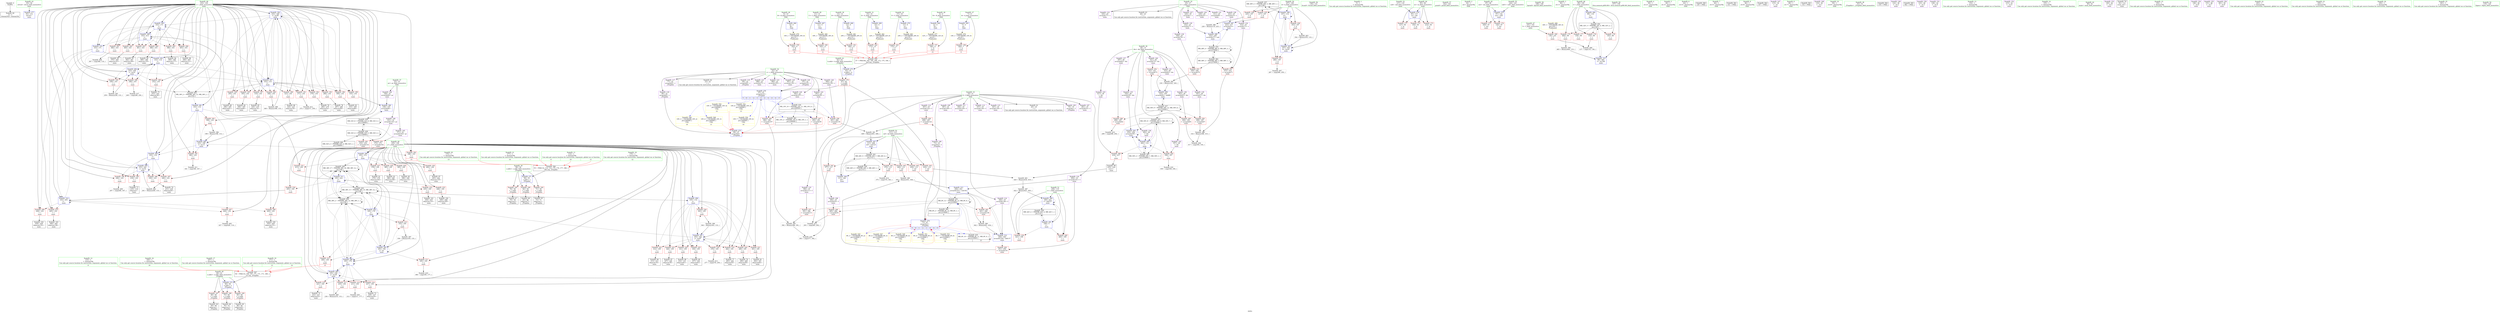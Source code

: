digraph "SVFG" {
	label="SVFG";

	Node0x555f42bf4d30 [shape=record,color=grey,label="{NodeID: 0\nNullPtr}"];
	Node0x555f42bf4d30 -> Node0x555f42c07430[style=solid];
	Node0x555f42c156b0 [shape=record,color=blue,label="{NodeID: 277\n93\<--114\nretval\<--\nmain\n}"];
	Node0x555f42c093d0 [shape=record,color=red,label="{NodeID: 194\n295\<--103\n\<--i\nmain\n}"];
	Node0x555f42c093d0 -> Node0x555f42c08530[style=solid];
	Node0x555f42c06e20 [shape=record,color=purple,label="{NodeID: 111\n404\<--19\narrayidx120\<--f\nmain\n}"];
	Node0x555f42be6ac0 [shape=record,color=green,label="{NodeID: 28\n9\<--10\nB\<--B_field_insensitive\nGlob }"];
	Node0x555f42be6ac0 -> Node0x555f42c0d580[style=solid];
	Node0x555f42be6ac0 -> Node0x555f42c14cd0[style=solid];
	Node0x555f42c47830 [shape=record,color=yellow,style=double,label="{NodeID: 554\n10V_7 = CSCHI(MR_10V_6)\npts\{240000 \}\nCS[]|{<s0>14}}"];
	Node0x555f42c47830:s0 -> Node0x555f42c15510[style=dashed,color=red];
	Node0x555f42c0fb80 [shape=record,color=grey,label="{NodeID: 388\n316 = Binary(308, 315, )\n}"];
	Node0x555f42c0fb80 -> Node0x555f42c1f1f0[style=solid];
	Node0x555f42c16d70 [shape=record,color=blue,label="{NodeID: 305\n103\<--171\ni\<--\nmain\n}"];
	Node0x555f42c16d70 -> Node0x555f42c09980[style=dashed];
	Node0x555f42c16d70 -> Node0x555f42c09a50[style=dashed];
	Node0x555f42c16d70 -> Node0x555f42c09b20[style=dashed];
	Node0x555f42c16d70 -> Node0x555f42c09bf0[style=dashed];
	Node0x555f42c16d70 -> Node0x555f42c09cc0[style=dashed];
	Node0x555f42c16d70 -> Node0x555f42c09d90[style=dashed];
	Node0x555f42c16d70 -> Node0x555f42c16fe0[style=dashed];
	Node0x555f42c16d70 -> Node0x555f42c17180[style=dashed];
	Node0x555f42c0aa90 [shape=record,color=red,label="{NodeID: 222\n312\<--105\n\<--j\nmain\n}"];
	Node0x555f42c0aa90 -> Node0x555f42c08870[style=solid];
	Node0x555f42c0c540 [shape=record,color=purple,label="{NodeID: 139\n307\<--28\narrayidx67\<--dis\nmain\n}"];
	Node0x555f42c0c540 -> Node0x555f42c13fa0[style=solid];
	Node0x555f42be99a0 [shape=record,color=green,label="{NodeID: 56\n130\<--131\nfscanf\<--fscanf_field_insensitive\n}"];
	Node0x555f42c203f0 [shape=record,color=grey,label="{NodeID: 416\n359 = cmp(358, 256, )\n}"];
	Node0x555f42c13fa0 [shape=record,color=red,label="{NodeID: 250\n308\<--307\n\<--arrayidx67\nmain\n}"];
	Node0x555f42c13fa0 -> Node0x555f42c0fb80[style=solid];
	Node0x555f42c0dc00 [shape=record,color=red,label="{NodeID: 167\n68\<--60\n\<--e.addr\n_Z3updiix\n}"];
	Node0x555f42c0dc00 -> Node0x555f42c07830[style=solid];
	Node0x555f42c08870 [shape=record,color=black,label="{NodeID: 84\n313\<--312\nidxprom70\<--\nmain\n}"];
	Node0x555f42bf9c30 [shape=record,color=green,label="{NodeID: 1\n5\<--1\n\<--dummyObj\nCan only get source location for instruction, argument, global var or function.}"];
	Node0x555f42c15780 [shape=record,color=blue,label="{NodeID: 278\n95\<--117\nin\<--call\nmain\n}"];
	Node0x555f42c15780 -> Node0x555f42c0df40[style=dashed];
	Node0x555f42c15780 -> Node0x555f42c0e010[style=dashed];
	Node0x555f42c15780 -> Node0x555f42c0e0e0[style=dashed];
	Node0x555f42c094a0 [shape=record,color=red,label="{NodeID: 195\n305\<--103\n\<--i\nmain\n}"];
	Node0x555f42c094a0 -> Node0x555f42c086d0[style=solid];
	Node0x555f42c06ef0 [shape=record,color=purple,label="{NodeID: 112\n407\<--19\narrayidx122\<--f\nmain\n}"];
	Node0x555f42c06ef0 -> Node0x555f42c146f0[style=solid];
	Node0x555f42be6bc0 [shape=record,color=green,label="{NodeID: 29\n11\<--12\nC\<--C_field_insensitive\nGlob }"];
	Node0x555f42be6bc0 -> Node0x555f42c0d650[style=solid];
	Node0x555f42be6bc0 -> Node0x555f42c14dd0[style=solid];
	Node0x555f42c0fd00 [shape=record,color=grey,label="{NodeID: 389\n442 = Binary(441, 434, )\n}"];
	Node0x555f42c0fd00 -> Node0x555f42c17320[style=solid];
	Node0x555f42c16e40 [shape=record,color=blue,label="{NodeID: 306\n105\<--372\nj\<--\nmain\n}"];
	Node0x555f42c16e40 -> Node0x555f42c0aea0[style=dashed];
	Node0x555f42c16e40 -> Node0x555f42c0af70[style=dashed];
	Node0x555f42c16e40 -> Node0x555f42c0b040[style=dashed];
	Node0x555f42c16e40 -> Node0x555f42c0b110[style=dashed];
	Node0x555f42c16e40 -> Node0x555f42c13070[style=dashed];
	Node0x555f42c16e40 -> Node0x555f42c358b0[style=dashed];
	Node0x555f42c0ab60 [shape=record,color=red,label="{NodeID: 223\n326\<--105\n\<--j\nmain\n}"];
	Node0x555f42c0ab60 -> Node0x555f42c08ae0[style=solid];
	Node0x555f42c0c610 [shape=record,color=purple,label="{NodeID: 140\n321\<--28\narrayidx75\<--dis\nmain\n}"];
	Node0x555f42c0c610 -> Node0x555f42c14140[style=solid];
	Node0x555f42c07210 [shape=record,color=green,label="{NodeID: 57\n142\<--143\nprintf\<--printf_field_insensitive\n}"];
	Node0x555f42c20570 [shape=record,color=grey,label="{NodeID: 417\n249 = cmp(248, 250, )\n}"];
	Node0x555f42c14070 [shape=record,color=red,label="{NodeID: 251\n315\<--314\n\<--arrayidx71\nmain\n}"];
	Node0x555f42c14070 -> Node0x555f42c0fb80[style=solid];
	Node0x555f42c0dcd0 [shape=record,color=red,label="{NodeID: 168\n75\<--60\n\<--e.addr\n_Z3updiix\n}"];
	Node0x555f42c0dcd0 -> Node0x555f42c079d0[style=solid];
	Node0x555f42c08940 [shape=record,color=black,label="{NodeID: 85\n320\<--319\nidxprom74\<--\nmain\n}"];
	Node0x555f42bff130 [shape=record,color=green,label="{NodeID: 2\n34\<--1\n.str\<--dummyObj\nGlob }"];
	Node0x555f42c15850 [shape=record,color=blue,label="{NodeID: 279\n97\<--124\nout\<--call1\nmain\n}"];
	Node0x555f42c15850 -> Node0x555f42c0e1b0[style=dashed];
	Node0x555f42c15850 -> Node0x555f42c0e280[style=dashed];
	Node0x555f42c09570 [shape=record,color=red,label="{NodeID: 196\n309\<--103\n\<--i\nmain\n}"];
	Node0x555f42c09570 -> Node0x555f42c087a0[style=solid];
	Node0x555f42c06fc0 [shape=record,color=purple,label="{NodeID: 113\n437\<--19\narrayidx134\<--f\nmain\n}"];
	Node0x555f42be6cc0 [shape=record,color=green,label="{NodeID: 30\n13\<--14\nD\<--D_field_insensitive\nGlob }"];
	Node0x555f42be6cc0 -> Node0x555f42c0d720[style=solid];
	Node0x555f42be6cc0 -> Node0x555f42c14ed0[style=solid];
	Node0x555f42c0fe80 [shape=record,color=grey,label="{NodeID: 390\n452 = Binary(451, 444, )\n}"];
	Node0x555f42c0fe80 -> Node0x555f42c173f0[style=solid];
	Node0x555f42c16f10 [shape=record,color=blue,label="{NodeID: 307\n111\<--409\nmf\<--sub123\nmain\n}"];
	Node0x555f42c16f10 -> Node0x555f42c35db0[style=dashed];
	Node0x555f42c0ac30 [shape=record,color=red,label="{NodeID: 224\n331\<--105\n\<--j\nmain\n}"];
	Node0x555f42c0ac30 -> Node0x555f42c08bb0[style=solid];
	Node0x555f42c0c6e0 [shape=record,color=purple,label="{NodeID: 141\n333\<--28\narrayidx82\<--dis\nmain\n}"];
	Node0x555f42c0c6e0 -> Node0x555f42c16890[style=solid];
	Node0x555f42c072a0 [shape=record,color=green,label="{NodeID: 58\n148\<--149\nfprintf\<--fprintf_field_insensitive\n}"];
	Node0x555f42c206f0 [shape=record,color=grey,label="{NodeID: 418\n393 = cmp(377, 392, )\n}"];
	Node0x555f42c14140 [shape=record,color=red,label="{NodeID: 252\n322\<--321\n\<--arrayidx75\nmain\n}"];
	Node0x555f42c14140 -> Node0x555f42c10180[style=solid];
	Node0x555f42c0dda0 [shape=record,color=red,label="{NodeID: 169\n85\<--60\n\<--e.addr\n_Z3updiix\n}"];
	Node0x555f42c0dda0 -> Node0x555f42c07c40[style=solid];
	Node0x555f42c08a10 [shape=record,color=black,label="{NodeID: 86\n324\<--323\nidxprom76\<--\nmain\n}"];
	Node0x555f42be7bb0 [shape=record,color=green,label="{NodeID: 3\n36\<--1\n.str.1\<--dummyObj\nGlob }"];
	Node0x555f42c15920 [shape=record,color=blue,label="{NodeID: 280\n99\<--133\nt\<--\nmain\n}"];
	Node0x555f42c15920 -> Node0x555f42c39eb0[style=dashed];
	Node0x555f42c09640 [shape=record,color=red,label="{NodeID: 197\n319\<--103\n\<--i\nmain\n}"];
	Node0x555f42c09640 -> Node0x555f42c08940[style=solid];
	Node0x555f42c07090 [shape=record,color=purple,label="{NodeID: 114\n440\<--19\narrayidx136\<--f\nmain\n}"];
	Node0x555f42c07090 -> Node0x555f42c14960[style=solid];
	Node0x555f42c07090 -> Node0x555f42c17320[style=solid];
	Node0x555f42be6dc0 [shape=record,color=green,label="{NodeID: 31\n15\<--16\nE\<--E_field_insensitive\nGlob }"];
	Node0x555f42be6dc0 -> Node0x555f42c0d7f0[style=solid];
	Node0x555f42be6dc0 -> Node0x555f42c14fd0[style=solid];
	Node0x555f42c10000 [shape=record,color=grey,label="{NodeID: 391\n409 = Binary(401, 408, )\n}"];
	Node0x555f42c10000 -> Node0x555f42c16f10[style=solid];
	Node0x555f42c16fe0 [shape=record,color=blue,label="{NodeID: 308\n103\<--413\ni\<--\nmain\n}"];
	Node0x555f42c16fe0 -> Node0x555f42c09980[style=dashed];
	Node0x555f42c16fe0 -> Node0x555f42c09a50[style=dashed];
	Node0x555f42c16fe0 -> Node0x555f42c09b20[style=dashed];
	Node0x555f42c16fe0 -> Node0x555f42c09bf0[style=dashed];
	Node0x555f42c16fe0 -> Node0x555f42c09cc0[style=dashed];
	Node0x555f42c16fe0 -> Node0x555f42c09d90[style=dashed];
	Node0x555f42c16fe0 -> Node0x555f42c16fe0[style=dashed];
	Node0x555f42c16fe0 -> Node0x555f42c17180[style=dashed];
	Node0x555f42c0ad00 [shape=record,color=red,label="{NodeID: 225\n336\<--105\n\<--j\nmain\n}"];
	Node0x555f42c0ad00 -> Node0x555f42c08c80[style=solid];
	Node0x555f42c0c7b0 [shape=record,color=purple,label="{NodeID: 142\n357\<--28\n\<--dis\nmain\n}"];
	Node0x555f42c0c7b0 -> Node0x555f42c142e0[style=solid];
	Node0x555f42c07330 [shape=record,color=green,label="{NodeID: 59\n157\<--158\nllvm.memset.p0i8.i64\<--llvm.memset.p0i8.i64_field_insensitive\n}"];
	Node0x555f42c20870 [shape=record,color=grey,label="{NodeID: 419\n299 = cmp(298, 256, )\n}"];
	Node0x555f42c14210 [shape=record,color=red,label="{NodeID: 253\n329\<--328\n\<--arrayidx79\nmain\n}"];
	Node0x555f42c14210 -> Node0x555f42c10180[style=solid];
	Node0x555f42c0de70 [shape=record,color=red,label="{NodeID: 170\n67\<--62\n\<--k.addr\n_Z3updiix\n}"];
	Node0x555f42c0de70 -> Node0x555f42c15440[style=solid];
	Node0x555f42c0de70 -> Node0x555f42c15510[style=solid];
	Node0x555f42c0de70 -> Node0x555f42c155e0[style=solid];
	Node0x555f42c08ae0 [shape=record,color=black,label="{NodeID: 87\n327\<--326\nidxprom78\<--\nmain\n}"];
	Node0x555f42be8240 [shape=record,color=green,label="{NodeID: 4\n38\<--1\n.str.2\<--dummyObj\nGlob }"];
	Node0x555f42c159f0 [shape=record,color=blue,label="{NodeID: 281\n103\<--133\ni\<--\nmain\n}"];
	Node0x555f42c159f0 -> Node0x555f42c0e760[style=dashed];
	Node0x555f42c159f0 -> Node0x555f42c0e830[style=dashed];
	Node0x555f42c159f0 -> Node0x555f42c0e900[style=dashed];
	Node0x555f42c159f0 -> Node0x555f42c15c60[style=dashed];
	Node0x555f42c159f0 -> Node0x555f42c15d30[style=dashed];
	Node0x555f42c09710 [shape=record,color=red,label="{NodeID: 198\n323\<--103\n\<--i\nmain\n}"];
	Node0x555f42c09710 -> Node0x555f42c08a10[style=solid];
	Node0x555f42c07160 [shape=record,color=purple,label="{NodeID: 115\n447\<--19\narrayidx139\<--f\nmain\n}"];
	Node0x555f42be6ec0 [shape=record,color=green,label="{NodeID: 32\n17\<--18\nF\<--F_field_insensitive\nGlob }"];
	Node0x555f42be6ec0 -> Node0x555f42c0d8c0[style=solid];
	Node0x555f42be6ec0 -> Node0x555f42c150d0[style=solid];
	Node0x555f42c10180 [shape=record,color=grey,label="{NodeID: 392\n330 = Binary(322, 329, )\n}"];
	Node0x555f42c10180 -> Node0x555f42c16890[style=solid];
	Node0x555f42c170b0 [shape=record,color=blue,label="{NodeID: 309\n109\<--422\nr\<--add127\nmain\n}"];
	Node0x555f42c170b0 -> Node0x555f42c136b0[style=dashed];
	Node0x555f42c170b0 -> Node0x555f42c13780[style=dashed];
	Node0x555f42c170b0 -> Node0x555f42c170b0[style=dashed];
	Node0x555f42c170b0 -> Node0x555f42c3b2b0[style=dashed];
	Node0x555f42c0add0 [shape=record,color=red,label="{NodeID: 226\n343\<--105\n\<--j\nmain\n}"];
	Node0x555f42c0add0 -> Node0x555f42c10c00[style=solid];
	Node0x555f42c0c880 [shape=record,color=purple,label="{NodeID: 143\n417\<--28\n\<--dis\nmain\n}"];
	Node0x555f42c0c880 -> Node0x555f42c147c0[style=solid];
	Node0x555f42c07430 [shape=record,color=black,label="{NodeID: 60\n2\<--3\ndummyVal\<--dummyVal\n}"];
	Node0x555f42c209f0 [shape=record,color=grey,label="{NodeID: 420\n212 = cmp(211, 177, )\n}"];
	Node0x555f42c142e0 [shape=record,color=red,label="{NodeID: 254\n358\<--357\n\<--\nmain\n}"];
	Node0x555f42c142e0 -> Node0x555f42c203f0[style=solid];
	Node0x555f42c0df40 [shape=record,color=red,label="{NodeID: 171\n127\<--95\n\<--in\nmain\n}"];
	Node0x555f42c08bb0 [shape=record,color=black,label="{NodeID: 88\n332\<--331\nidxprom81\<--\nmain\n}"];
	Node0x555f42c05ef0 [shape=record,color=green,label="{NodeID: 5\n40\<--1\n.str.3\<--dummyObj\nGlob }"];
	Node0x555f42c15ac0 [shape=record,color=blue,label="{NodeID: 282\n105\<--170\nj\<--\nmain\n}"];
	Node0x555f42c15ac0 -> Node0x555f42c0a1a0[style=dashed];
	Node0x555f42c15ac0 -> Node0x555f42c0a270[style=dashed];
	Node0x555f42c15ac0 -> Node0x555f42c0a340[style=dashed];
	Node0x555f42c15ac0 -> Node0x555f42c15ac0[style=dashed];
	Node0x555f42c15ac0 -> Node0x555f42c15b90[style=dashed];
	Node0x555f42c15ac0 -> Node0x555f42c15e00[style=dashed];
	Node0x555f42c15ac0 -> Node0x555f42c326b0[style=dashed];
	Node0x555f42c15ac0 -> Node0x555f42c358b0[style=dashed];
	Node0x555f42c15ac0 -> Node0x555f42c3a8b0[style=dashed];
	Node0x555f42c097e0 [shape=record,color=red,label="{NodeID: 199\n335\<--103\n\<--i\nmain\n}"];
	Node0x555f42c097e0 -> Node0x555f42c16960[style=solid];
	Node0x555f42c0b290 [shape=record,color=purple,label="{NodeID: 116\n450\<--19\narrayidx141\<--f\nmain\n}"];
	Node0x555f42c0b290 -> Node0x555f42c14a30[style=solid];
	Node0x555f42c0b290 -> Node0x555f42c173f0[style=solid];
	Node0x555f42be6fc0 [shape=record,color=green,label="{NodeID: 33\n19\<--21\nf\<--f_field_insensitive\nGlob }"];
	Node0x555f42be6fc0 -> Node0x555f42c07530[style=solid];
	Node0x555f42be6fc0 -> Node0x555f42c06940[style=solid];
	Node0x555f42be6fc0 -> Node0x555f42c06a10[style=solid];
	Node0x555f42be6fc0 -> Node0x555f42c06ae0[style=solid];
	Node0x555f42be6fc0 -> Node0x555f42c06bb0[style=solid];
	Node0x555f42be6fc0 -> Node0x555f42c06c80[style=solid];
	Node0x555f42be6fc0 -> Node0x555f42c06d50[style=solid];
	Node0x555f42be6fc0 -> Node0x555f42c06e20[style=solid];
	Node0x555f42be6fc0 -> Node0x555f42c06ef0[style=solid];
	Node0x555f42be6fc0 -> Node0x555f42c06fc0[style=solid];
	Node0x555f42be6fc0 -> Node0x555f42c07090[style=solid];
	Node0x555f42be6fc0 -> Node0x555f42c07160[style=solid];
	Node0x555f42be6fc0 -> Node0x555f42c0b290[style=solid];
	Node0x555f42c60750 [shape=record,color=black,label="{NodeID: 559\n57 = PHI(160, 162, 165, 168, 172, 175, 190, )\n2nd arg _Z3updiix }"];
	Node0x555f42c60750 -> Node0x555f42c15370[style=solid];
	Node0x555f42c10300 [shape=record,color=grey,label="{NodeID: 393\n259 = Binary(258, 133, )\n}"];
	Node0x555f42c10300 -> Node0x555f42c16480[style=solid];
	Node0x555f42c17180 [shape=record,color=blue,label="{NodeID: 310\n103\<--171\ni\<--\nmain\n}"];
	Node0x555f42c17180 -> Node0x555f42c09e60[style=dashed];
	Node0x555f42c17180 -> Node0x555f42c09f30[style=dashed];
	Node0x555f42c17180 -> Node0x555f42c0a000[style=dashed];
	Node0x555f42c17180 -> Node0x555f42c0a0d0[style=dashed];
	Node0x555f42c17180 -> Node0x555f42c162e0[style=dashed];
	Node0x555f42c17180 -> Node0x555f42c174c0[style=dashed];
	Node0x555f42c0aea0 [shape=record,color=red,label="{NodeID: 227\n378\<--105\n\<--j\nmain\n}"];
	Node0x555f42c0aea0 -> Node0x555f42c08e20[style=solid];
	Node0x555f42c0c950 [shape=record,color=purple,label="{NodeID: 144\n338\<--32\narrayidx84\<--pr\nmain\n}"];
	Node0x555f42c0c950 -> Node0x555f42c16960[style=solid];
	Node0x555f42c07530 [shape=record,color=black,label="{NodeID: 61\n20\<--19\n\<--f\nCan only get source location for instruction, argument, global var or function.}"];
	Node0x555f42c143b0 [shape=record,color=red,label="{NodeID: 255\n372\<--371\n\<--arrayidx102\nmain\n}"];
	Node0x555f42c143b0 -> Node0x555f42c16e40[style=solid];
	Node0x555f42c0e010 [shape=record,color=red,label="{NodeID: 172\n150\<--95\n\<--in\nmain\n}"];
	Node0x555f42c08c80 [shape=record,color=black,label="{NodeID: 89\n337\<--336\nidxprom83\<--\nmain\n}"];
	Node0x555f42be83d0 [shape=record,color=green,label="{NodeID: 6\n42\<--1\n.str.4\<--dummyObj\nGlob }"];
	Node0x555f42c15b90 [shape=record,color=blue,label="{NodeID: 283\n105\<--194\nj\<--inc\nmain\n}"];
	Node0x555f42c15b90 -> Node0x555f42c0a1a0[style=dashed];
	Node0x555f42c15b90 -> Node0x555f42c0a270[style=dashed];
	Node0x555f42c15b90 -> Node0x555f42c0a340[style=dashed];
	Node0x555f42c15b90 -> Node0x555f42c15ac0[style=dashed];
	Node0x555f42c15b90 -> Node0x555f42c15b90[style=dashed];
	Node0x555f42c15b90 -> Node0x555f42c15e00[style=dashed];
	Node0x555f42c15b90 -> Node0x555f42c326b0[style=dashed];
	Node0x555f42c15b90 -> Node0x555f42c358b0[style=dashed];
	Node0x555f42c15b90 -> Node0x555f42c3a8b0[style=dashed];
	Node0x555f42c098b0 [shape=record,color=red,label="{NodeID: 200\n348\<--103\n\<--i\nmain\n}"];
	Node0x555f42c098b0 -> Node0x555f42c10a80[style=solid];
	Node0x555f42c0b360 [shape=record,color=purple,label="{NodeID: 117\n77\<--22\narrayidx4\<--c\n_Z3updiix\n}"];
	Node0x555f42be70c0 [shape=record,color=green,label="{NodeID: 34\n22\<--24\nc\<--c_field_insensitive\nGlob }"];
	Node0x555f42be70c0 -> Node0x555f42c07630[style=solid];
	Node0x555f42be70c0 -> Node0x555f42c0b360[style=solid];
	Node0x555f42be70c0 -> Node0x555f42c0b430[style=solid];
	Node0x555f42be70c0 -> Node0x555f42c0b500[style=solid];
	Node0x555f42be70c0 -> Node0x555f42c0b5d0[style=solid];
	Node0x555f42be70c0 -> Node0x555f42c0b6a0[style=solid];
	Node0x555f42be70c0 -> Node0x555f42c0b770[style=solid];
	Node0x555f42be70c0 -> Node0x555f42c0b840[style=solid];
	Node0x555f42be70c0 -> Node0x555f42c0b910[style=solid];
	Node0x555f42be70c0 -> Node0x555f42c0b9e0[style=solid];
	Node0x555f42be70c0 -> Node0x555f42c0bab0[style=solid];
	Node0x555f42c61500 [shape=record,color=black,label="{NodeID: 560\n129 = PHI()\n}"];
	Node0x555f42c419c0 [shape=record,color=yellow,style=double,label="{NodeID: 477\n12V_1 = ENCHI(MR_12V_0)\npts\{6 \}\nFun[main]}"];
	Node0x555f42c419c0 -> Node0x555f42c0d3e0[style=dashed];
	Node0x555f42c10480 [shape=record,color=grey,label="{NodeID: 394\n465 = Binary(464, 133, )\n}"];
	Node0x555f42c10480 -> Node0x555f42c17590[style=solid];
	Node0x555f42c17250 [shape=record,color=blue,label="{NodeID: 311\n105\<--432\nj\<--\nmain\n}"];
	Node0x555f42c17250 -> Node0x555f42c13100[style=dashed];
	Node0x555f42c17250 -> Node0x555f42c131d0[style=dashed];
	Node0x555f42c17250 -> Node0x555f42c132a0[style=dashed];
	Node0x555f42c17250 -> Node0x555f42c17250[style=dashed];
	Node0x555f42c17250 -> Node0x555f42c326b0[style=dashed];
	Node0x555f42c17250 -> Node0x555f42c358b0[style=dashed];
	Node0x555f42c17250 -> Node0x555f42c3a8b0[style=dashed];
	Node0x555f42c0af70 [shape=record,color=red,label="{NodeID: 228\n385\<--105\n\<--j\nmain\n}"];
	Node0x555f42c0af70 -> Node0x555f42c08fc0[style=solid];
	Node0x555f42c0ca20 [shape=record,color=purple,label="{NodeID: 145\n371\<--32\narrayidx102\<--pr\nmain\n}"];
	Node0x555f42c0ca20 -> Node0x555f42c143b0[style=solid];
	Node0x555f42c07630 [shape=record,color=black,label="{NodeID: 62\n23\<--22\n\<--c\nCan only get source location for instruction, argument, global var or function.}"];
	Node0x555f42c14480 [shape=record,color=red,label="{NodeID: 256\n384\<--383\n\<--arrayidx107\nmain\n}"];
	Node0x555f42c14480 -> Node0x555f42c10600[style=solid];
	Node0x555f42c0e0e0 [shape=record,color=red,label="{NodeID: 173\n214\<--95\n\<--in\nmain\n}"];
	Node0x555f42c08d50 [shape=record,color=black,label="{NodeID: 90\n370\<--369\nidxprom101\<--\nmain\n}"];
	Node0x555f42be8460 [shape=record,color=green,label="{NodeID: 7\n44\<--1\n.str.5\<--dummyObj\nGlob }"];
	Node0x555f42c15c60 [shape=record,color=blue,label="{NodeID: 284\n103\<--199\ni\<--inc13\nmain\n}"];
	Node0x555f42c15c60 -> Node0x555f42c0e760[style=dashed];
	Node0x555f42c15c60 -> Node0x555f42c0e830[style=dashed];
	Node0x555f42c15c60 -> Node0x555f42c0e900[style=dashed];
	Node0x555f42c15c60 -> Node0x555f42c15c60[style=dashed];
	Node0x555f42c15c60 -> Node0x555f42c15d30[style=dashed];
	Node0x555f42c09980 [shape=record,color=red,label="{NodeID: 201\n366\<--103\n\<--i\nmain\n}"];
	Node0x555f42c09980 -> Node0x555f42c1f7f0[style=solid];
	Node0x555f42c0b430 [shape=record,color=purple,label="{NodeID: 118\n80\<--22\narrayidx6\<--c\n_Z3updiix\n}"];
	Node0x555f42c0b430 -> Node0x555f42c15510[style=solid];
	Node0x555f42be71c0 [shape=record,color=green,label="{NodeID: 35\n25\<--27\nv\<--v_field_insensitive\nGlob }"];
	Node0x555f42be71c0 -> Node0x555f42c07730[style=solid];
	Node0x555f42be71c0 -> Node0x555f42c0bb80[style=solid];
	Node0x555f42be71c0 -> Node0x555f42c0bc50[style=solid];
	Node0x555f42be71c0 -> Node0x555f42c0bd20[style=solid];
	Node0x555f42be71c0 -> Node0x555f42c0bdf0[style=solid];
	Node0x555f42be71c0 -> Node0x555f42c0bec0[style=solid];
	Node0x555f42be71c0 -> Node0x555f42c0bf90[style=solid];
	Node0x555f42be71c0 -> Node0x555f42c0c060[style=solid];
	Node0x555f42be71c0 -> Node0x555f42c0c130[style=solid];
	Node0x555f42c61600 [shape=record,color=black,label="{NodeID: 561\n141 = PHI()\n}"];
	Node0x555f42c424e0 [shape=record,color=yellow,style=double,label="{NodeID: 478\n14V_1 = ENCHI(MR_14V_0)\npts\{8 \}\nFun[main]}"];
	Node0x555f42c424e0 -> Node0x555f42c0d4b0[style=dashed];
	Node0x555f42c10600 [shape=record,color=grey,label="{NodeID: 395\n392 = Binary(384, 391, )\n}"];
	Node0x555f42c10600 -> Node0x555f42c206f0[style=solid];
	Node0x555f42c17320 [shape=record,color=blue,label="{NodeID: 312\n440\<--442\narrayidx136\<--add137\nmain\n}"];
	Node0x555f42c17320 -> Node0x555f42c14a30[style=dashed];
	Node0x555f42c17320 -> Node0x555f42c173f0[style=dashed];
	Node0x555f42c0b040 [shape=record,color=red,label="{NodeID: 229\n395\<--105\n\<--j\nmain\n}"];
	Node0x555f42c0b040 -> Node0x555f42c09160[style=solid];
	Node0x555f42c0caf0 [shape=record,color=purple,label="{NodeID: 146\n431\<--32\narrayidx132\<--pr\nmain\n}"];
	Node0x555f42c0caf0 -> Node0x555f42c14890[style=solid];
	Node0x555f42c07730 [shape=record,color=black,label="{NodeID: 63\n26\<--25\n\<--v\nCan only get source location for instruction, argument, global var or function.}"];
	Node0x555f42c14550 [shape=record,color=red,label="{NodeID: 257\n391\<--390\n\<--arrayidx111\nmain\n}"];
	Node0x555f42c14550 -> Node0x555f42c10600[style=solid];
	Node0x555f42c0e1b0 [shape=record,color=red,label="{NodeID: 174\n144\<--97\n\<--out\nmain\n}"];
	Node0x555f42c08e20 [shape=record,color=black,label="{NodeID: 91\n379\<--378\nidxprom104\<--\nmain\n}"];
	Node0x555f42be84f0 [shape=record,color=green,label="{NodeID: 8\n46\<--1\n.str.6\<--dummyObj\nGlob }"];
	Node0x555f42c38fb0 [shape=record,color=black,label="{NodeID: 451\nMR_8V_12 = PHI(MR_8V_13, MR_8V_9, )\npts\{210000 \}\n}"];
	Node0x555f42c38fb0 -> Node0x555f42c13c60[style=dashed];
	Node0x555f42c38fb0 -> Node0x555f42c14550[style=dashed];
	Node0x555f42c38fb0 -> Node0x555f42c146f0[style=dashed];
	Node0x555f42c38fb0 -> Node0x555f42c14960[style=dashed];
	Node0x555f42c38fb0 -> Node0x555f42c17320[style=dashed];
	Node0x555f42c38fb0 -> Node0x555f42c38fb0[style=dashed];
	Node0x555f42c38fb0 -> Node0x555f42c3bcb0[style=dashed];
	Node0x555f42c15d30 [shape=record,color=blue,label="{NodeID: 285\n103\<--133\ni\<--\nmain\n}"];
	Node0x555f42c15d30 -> Node0x555f42c0e9d0[style=dashed];
	Node0x555f42c15d30 -> Node0x555f42c0eaa0[style=dashed];
	Node0x555f42c15d30 -> Node0x555f42c0eb70[style=dashed];
	Node0x555f42c15d30 -> Node0x555f42c0ec40[style=dashed];
	Node0x555f42c15d30 -> Node0x555f42c16140[style=dashed];
	Node0x555f42c15d30 -> Node0x555f42c162e0[style=dashed];
	Node0x555f42c09a50 [shape=record,color=red,label="{NodeID: 202\n369\<--103\n\<--i\nmain\n}"];
	Node0x555f42c09a50 -> Node0x555f42c08d50[style=solid];
	Node0x555f42c0b500 [shape=record,color=purple,label="{NodeID: 119\n84\<--22\narrayidx8\<--c\n_Z3updiix\n}"];
	Node0x555f42be72c0 [shape=record,color=green,label="{NodeID: 36\n28\<--31\ndis\<--dis_field_insensitive\nGlob }"];
	Node0x555f42be72c0 -> Node0x555f42c0c200[style=solid];
	Node0x555f42be72c0 -> Node0x555f42c0c2d0[style=solid];
	Node0x555f42be72c0 -> Node0x555f42c0c3a0[style=solid];
	Node0x555f42be72c0 -> Node0x555f42c0c470[style=solid];
	Node0x555f42be72c0 -> Node0x555f42c0c540[style=solid];
	Node0x555f42be72c0 -> Node0x555f42c0c610[style=solid];
	Node0x555f42be72c0 -> Node0x555f42c0c6e0[style=solid];
	Node0x555f42be72c0 -> Node0x555f42c0c7b0[style=solid];
	Node0x555f42be72c0 -> Node0x555f42c0c880[style=solid];
	Node0x555f42c618a0 [shape=record,color=black,label="{NodeID: 562\n147 = PHI()\n}"];
	Node0x555f42c425c0 [shape=record,color=yellow,style=double,label="{NodeID: 479\n16V_1 = ENCHI(MR_16V_0)\npts\{10 \}\nFun[main]}"];
	Node0x555f42c425c0 -> Node0x555f42c0d580[style=dashed];
	Node0x555f42c10780 [shape=record,color=grey,label="{NodeID: 396\n199 = Binary(198, 133, )\n}"];
	Node0x555f42c10780 -> Node0x555f42c15c60[style=solid];
	Node0x555f42c173f0 [shape=record,color=blue,label="{NodeID: 313\n450\<--452\narrayidx141\<--sub142\nmain\n}"];
	Node0x555f42c173f0 -> Node0x555f42c14960[style=dashed];
	Node0x555f42c173f0 -> Node0x555f42c17320[style=dashed];
	Node0x555f42c173f0 -> Node0x555f42c38fb0[style=dashed];
	Node0x555f42c0b110 [shape=record,color=red,label="{NodeID: 230\n402\<--105\n\<--j\nmain\n}"];
	Node0x555f42c0b110 -> Node0x555f42c062c0[style=solid];
	Node0x555f42c0cbc0 [shape=record,color=purple,label="{NodeID: 147\n115\<--34\n\<--.str\nmain\n}"];
	Node0x555f42c07830 [shape=record,color=black,label="{NodeID: 64\n69\<--68\nidxprom\<--\n_Z3updiix\n}"];
	Node0x555f42c14620 [shape=record,color=red,label="{NodeID: 258\n401\<--400\n\<--arrayidx118\nmain\n}"];
	Node0x555f42c14620 -> Node0x555f42c10000[style=solid];
	Node0x555f42c0e280 [shape=record,color=red,label="{NodeID: 175\n459\<--97\n\<--out\nmain\n}"];
	Node0x555f42c08ef0 [shape=record,color=black,label="{NodeID: 92\n382\<--381\nidxprom106\<--\nmain\n}"];
	Node0x555f42be8580 [shape=record,color=green,label="{NodeID: 9\n48\<--1\n.str.7\<--dummyObj\nGlob }"];
	Node0x555f42c15e00 [shape=record,color=blue,label="{NodeID: 286\n105\<--170\nj\<--\nmain\n}"];
	Node0x555f42c15e00 -> Node0x555f42c0a410[style=dashed];
	Node0x555f42c15e00 -> Node0x555f42c0a4e0[style=dashed];
	Node0x555f42c15e00 -> Node0x555f42c0a5b0[style=dashed];
	Node0x555f42c15e00 -> Node0x555f42c0a680[style=dashed];
	Node0x555f42c15e00 -> Node0x555f42c15e00[style=dashed];
	Node0x555f42c15e00 -> Node0x555f42c16070[style=dashed];
	Node0x555f42c15e00 -> Node0x555f42c326b0[style=dashed];
	Node0x555f42c15e00 -> Node0x555f42c358b0[style=dashed];
	Node0x555f42c15e00 -> Node0x555f42c3a8b0[style=dashed];
	Node0x555f42c09b20 [shape=record,color=red,label="{NodeID: 203\n381\<--103\n\<--i\nmain\n}"];
	Node0x555f42c09b20 -> Node0x555f42c08ef0[style=solid];
	Node0x555f42c0b5d0 [shape=record,color=purple,label="{NodeID: 120\n87\<--22\narrayidx10\<--c\n_Z3updiix\n}"];
	Node0x555f42c0b5d0 -> Node0x555f42c155e0[style=solid];
	Node0x555f42be73c0 [shape=record,color=green,label="{NodeID: 37\n32\<--33\npr\<--pr_field_insensitive\nGlob }"];
	Node0x555f42be73c0 -> Node0x555f42c0c950[style=solid];
	Node0x555f42be73c0 -> Node0x555f42c0ca20[style=solid];
	Node0x555f42be73c0 -> Node0x555f42c0caf0[style=solid];
	Node0x555f42c619a0 [shape=record,color=black,label="{NodeID: 563\n152 = PHI()\n}"];
	Node0x555f42c426a0 [shape=record,color=yellow,style=double,label="{NodeID: 480\n18V_1 = ENCHI(MR_18V_0)\npts\{12 \}\nFun[main]}"];
	Node0x555f42c426a0 -> Node0x555f42c0d650[style=dashed];
	Node0x555f42c10900 [shape=record,color=grey,label="{NodeID: 397\n194 = Binary(193, 133, )\n}"];
	Node0x555f42c10900 -> Node0x555f42c15b90[style=solid];
	Node0x555f42c174c0 [shape=record,color=blue,label="{NodeID: 314\n103\<--455\ni\<--\nmain\n}"];
	Node0x555f42c174c0 -> Node0x555f42c09e60[style=dashed];
	Node0x555f42c174c0 -> Node0x555f42c09f30[style=dashed];
	Node0x555f42c174c0 -> Node0x555f42c0a000[style=dashed];
	Node0x555f42c174c0 -> Node0x555f42c0a0d0[style=dashed];
	Node0x555f42c174c0 -> Node0x555f42c162e0[style=dashed];
	Node0x555f42c174c0 -> Node0x555f42c174c0[style=dashed];
	Node0x555f42c13070 [shape=record,color=red,label="{NodeID: 231\n413\<--105\n\<--j\nmain\n}"];
	Node0x555f42c13070 -> Node0x555f42c16fe0[style=solid];
	Node0x555f42c0cc90 [shape=record,color=purple,label="{NodeID: 148\n116\<--36\n\<--.str.1\nmain\n}"];
	Node0x555f42c07900 [shape=record,color=black,label="{NodeID: 65\n72\<--71\nidxprom1\<--\n_Z3updiix\n}"];
	Node0x555f42c146f0 [shape=record,color=red,label="{NodeID: 259\n408\<--407\n\<--arrayidx122\nmain\n}"];
	Node0x555f42c146f0 -> Node0x555f42c10000[style=solid];
	Node0x555f42c0e350 [shape=record,color=red,label="{NodeID: 176\n135\<--99\n\<--t\nmain\n}"];
	Node0x555f42c0e350 -> Node0x555f42c1f4f0[style=solid];
	Node0x555f42c08fc0 [shape=record,color=black,label="{NodeID: 93\n386\<--385\nidxprom108\<--\nmain\n}"];
	Node0x555f42be8610 [shape=record,color=green,label="{NodeID: 10\n50\<--1\n.str.8\<--dummyObj\nGlob }"];
	Node0x555f42c15ed0 [shape=record,color=blue,label="{NodeID: 287\n223\<--217\narrayidx23\<--\nmain\n}"];
	Node0x555f42c15ed0 -> Node0x555f42c15fa0[style=dashed];
	Node0x555f42c09bf0 [shape=record,color=red,label="{NodeID: 204\n388\<--103\n\<--i\nmain\n}"];
	Node0x555f42c09bf0 -> Node0x555f42c09090[style=solid];
	Node0x555f42c0b6a0 [shape=record,color=purple,label="{NodeID: 121\n288\<--22\narrayidx57\<--c\nmain\n}"];
	Node0x555f42be74c0 [shape=record,color=green,label="{NodeID: 38\n52\<--53\n_Z3updiix\<--_Z3updiix_field_insensitive\n}"];
	Node0x555f42c61aa0 [shape=record,color=black,label="{NodeID: 564\n216 = PHI()\n}"];
	Node0x555f42c42780 [shape=record,color=yellow,style=double,label="{NodeID: 481\n20V_1 = ENCHI(MR_20V_0)\npts\{14 \}\nFun[main]}"];
	Node0x555f42c42780 -> Node0x555f42c0d720[style=dashed];
	Node0x555f42c10a80 [shape=record,color=grey,label="{NodeID: 398\n349 = Binary(348, 133, )\n}"];
	Node0x555f42c10a80 -> Node0x555f42c16b00[style=solid];
	Node0x555f42c17590 [shape=record,color=blue,label="{NodeID: 315\n99\<--465\nt\<--inc148\nmain\n}"];
	Node0x555f42c17590 -> Node0x555f42c39eb0[style=dashed];
	Node0x555f42c13100 [shape=record,color=red,label="{NodeID: 232\n435\<--105\n\<--j\nmain\n}"];
	Node0x555f42c13100 -> Node0x555f42c06600[style=solid];
	Node0x555f42c0cd60 [shape=record,color=purple,label="{NodeID: 149\n122\<--38\n\<--.str.2\nmain\n}"];
	Node0x555f42c079d0 [shape=record,color=black,label="{NodeID: 66\n76\<--75\nidxprom3\<--\n_Z3updiix\n}"];
	Node0x555f42c147c0 [shape=record,color=red,label="{NodeID: 260\n418\<--417\n\<--\nmain\n}"];
	Node0x555f42c147c0 -> Node0x555f42c06460[style=solid];
	Node0x555f42c0e420 [shape=record,color=red,label="{NodeID: 177\n139\<--99\n\<--t\nmain\n}"];
	Node0x555f42c09090 [shape=record,color=black,label="{NodeID: 94\n389\<--388\nidxprom110\<--\nmain\n}"];
	Node0x555f42be86a0 [shape=record,color=green,label="{NodeID: 11\n114\<--1\n\<--dummyObj\nCan only get source location for instruction, argument, global var or function.|{<s0>9|<s1>10|<s2>11}}"];
	Node0x555f42be86a0:s0 -> Node0x555f42c61ca0[style=solid,color=red];
	Node0x555f42be86a0:s1 -> Node0x555f42c61ca0[style=solid,color=red];
	Node0x555f42be86a0:s2 -> Node0x555f42c61ca0[style=solid,color=red];
	Node0x555f42c39eb0 [shape=record,color=black,label="{NodeID: 454\nMR_32V_3 = PHI(MR_32V_4, MR_32V_2, )\npts\{100 \}\n}"];
	Node0x555f42c39eb0 -> Node0x555f42c0e350[style=dashed];
	Node0x555f42c39eb0 -> Node0x555f42c0e420[style=dashed];
	Node0x555f42c39eb0 -> Node0x555f42c0e4f0[style=dashed];
	Node0x555f42c39eb0 -> Node0x555f42c0e5c0[style=dashed];
	Node0x555f42c39eb0 -> Node0x555f42c17590[style=dashed];
	Node0x555f42c15fa0 [shape=record,color=blue,label="{NodeID: 288\n232\<--226\narrayidx27\<--sub\nmain\n}"];
	Node0x555f42c15fa0 -> Node0x555f42c3eeb0[style=dashed];
	Node0x555f42c09cc0 [shape=record,color=red,label="{NodeID: 205\n398\<--103\n\<--i\nmain\n}"];
	Node0x555f42c09cc0 -> Node0x555f42c061f0[style=solid];
	Node0x555f42c0b770 [shape=record,color=purple,label="{NodeID: 122\n291\<--22\narrayidx59\<--c\nmain\n}"];
	Node0x555f42c0b770 -> Node0x555f42c13d30[style=solid];
	Node0x555f42be8b70 [shape=record,color=green,label="{NodeID: 39\n58\<--59\ns.addr\<--s.addr_field_insensitive\n_Z3updiix\n}"];
	Node0x555f42be8b70 -> Node0x555f42c0d990[style=solid];
	Node0x555f42be8b70 -> Node0x555f42c0da60[style=solid];
	Node0x555f42be8b70 -> Node0x555f42c0db30[style=solid];
	Node0x555f42be8b70 -> Node0x555f42c151d0[style=solid];
	Node0x555f42c61ba0 [shape=record,color=black,label="{NodeID: 565\n462 = PHI()\n}"];
	Node0x555f42c42860 [shape=record,color=yellow,style=double,label="{NodeID: 482\n22V_1 = ENCHI(MR_22V_0)\npts\{16 \}\nFun[main]}"];
	Node0x555f42c42860 -> Node0x555f42c0d7f0[style=dashed];
	Node0x555f42c10c00 [shape=record,color=grey,label="{NodeID: 399\n344 = Binary(343, 133, )\n}"];
	Node0x555f42c10c00 -> Node0x555f42c16a30[style=solid];
	Node0x555f42c131d0 [shape=record,color=red,label="{NodeID: 233\n448\<--105\n\<--j\nmain\n}"];
	Node0x555f42c131d0 -> Node0x555f42c06870[style=solid];
	Node0x555f42c0ce30 [shape=record,color=purple,label="{NodeID: 150\n123\<--40\n\<--.str.3\nmain\n}"];
	Node0x555f42c07aa0 [shape=record,color=black,label="{NodeID: 67\n79\<--78\nidxprom5\<--\n_Z3updiix\n}"];
	Node0x555f42c14890 [shape=record,color=red,label="{NodeID: 261\n432\<--431\n\<--arrayidx132\nmain\n}"];
	Node0x555f42c14890 -> Node0x555f42c17250[style=solid];
	Node0x555f42c0e4f0 [shape=record,color=red,label="{NodeID: 178\n145\<--99\n\<--t\nmain\n}"];
	Node0x555f42c09160 [shape=record,color=black,label="{NodeID: 95\n396\<--395\nidxprom115\<--\nmain\n}"];
	Node0x555f42be63a0 [shape=record,color=green,label="{NodeID: 12\n133\<--1\n\<--dummyObj\nCan only get source location for instruction, argument, global var or function.|{<s0>9}}"];
	Node0x555f42be63a0:s0 -> Node0x555f42c623b0[style=solid,color=red];
	Node0x555f42c3a3b0 [shape=record,color=black,label="{NodeID: 455\nMR_36V_2 = PHI(MR_36V_13, MR_36V_1, )\npts\{104 \}\n}"];
	Node0x555f42c3a3b0 -> Node0x555f42c159f0[style=dashed];
	Node0x555f42c16070 [shape=record,color=blue,label="{NodeID: 289\n105\<--236\nj\<--inc29\nmain\n}"];
	Node0x555f42c16070 -> Node0x555f42c0a410[style=dashed];
	Node0x555f42c16070 -> Node0x555f42c0a4e0[style=dashed];
	Node0x555f42c16070 -> Node0x555f42c0a5b0[style=dashed];
	Node0x555f42c16070 -> Node0x555f42c0a680[style=dashed];
	Node0x555f42c16070 -> Node0x555f42c15e00[style=dashed];
	Node0x555f42c16070 -> Node0x555f42c16070[style=dashed];
	Node0x555f42c16070 -> Node0x555f42c326b0[style=dashed];
	Node0x555f42c16070 -> Node0x555f42c358b0[style=dashed];
	Node0x555f42c16070 -> Node0x555f42c3a8b0[style=dashed];
	Node0x555f42c09d90 [shape=record,color=red,label="{NodeID: 206\n405\<--103\n\<--i\nmain\n}"];
	Node0x555f42c09d90 -> Node0x555f42c06390[style=solid];
	Node0x555f42c0b840 [shape=record,color=purple,label="{NodeID: 123\n380\<--22\narrayidx105\<--c\nmain\n}"];
	Node0x555f42be8c40 [shape=record,color=green,label="{NodeID: 40\n60\<--61\ne.addr\<--e.addr_field_insensitive\n_Z3updiix\n}"];
	Node0x555f42be8c40 -> Node0x555f42c0dc00[style=solid];
	Node0x555f42be8c40 -> Node0x555f42c0dcd0[style=solid];
	Node0x555f42be8c40 -> Node0x555f42c0dda0[style=solid];
	Node0x555f42be8c40 -> Node0x555f42c152a0[style=solid];
	Node0x555f42c61ca0 [shape=record,color=black,label="{NodeID: 566\n55 = PHI(114, 114, 114, 170, 174, 177, 188, )\n0th arg _Z3updiix }"];
	Node0x555f42c61ca0 -> Node0x555f42c151d0[style=solid];
	Node0x555f42c42940 [shape=record,color=yellow,style=double,label="{NodeID: 483\n24V_1 = ENCHI(MR_24V_0)\npts\{18 \}\nFun[main]}"];
	Node0x555f42c42940 -> Node0x555f42c0d8c0[style=dashed];
	Node0x555f42c10d80 [shape=record,color=grey,label="{NodeID: 400\n236 = Binary(235, 133, )\n}"];
	Node0x555f42c10d80 -> Node0x555f42c16070[style=solid];
	Node0x555f42c132a0 [shape=record,color=red,label="{NodeID: 234\n455\<--105\n\<--j\nmain\n}"];
	Node0x555f42c132a0 -> Node0x555f42c174c0[style=solid];
	Node0x555f42c0cf00 [shape=record,color=purple,label="{NodeID: 151\n128\<--42\n\<--.str.4\nmain\n}"];
	Node0x555f42c07b70 [shape=record,color=black,label="{NodeID: 68\n83\<--82\nidxprom7\<--\n_Z3updiix\n}"];
	Node0x555f42c31cb0 [shape=record,color=black,label="{NodeID: 428\nMR_52V_4 = PHI(MR_52V_5, MR_52V_3, )\npts\{330000 \}\n}"];
	Node0x555f42c31cb0 -> Node0x555f42c143b0[style=dashed];
	Node0x555f42c31cb0 -> Node0x555f42c14890[style=dashed];
	Node0x555f42c31cb0 -> Node0x555f42c31cb0[style=dashed];
	Node0x555f42c31cb0 -> Node0x555f42c34eb0[style=dashed];
	Node0x555f42c31cb0 -> Node0x555f42c3d0b0[style=dashed];
	Node0x555f42c14960 [shape=record,color=red,label="{NodeID: 262\n441\<--440\n\<--arrayidx136\nmain\n}"];
	Node0x555f42c14960 -> Node0x555f42c0fd00[style=solid];
	Node0x555f42c0e5c0 [shape=record,color=red,label="{NodeID: 179\n464\<--99\n\<--t\nmain\n}"];
	Node0x555f42c0e5c0 -> Node0x555f42c10480[style=solid];
	Node0x555f42c061f0 [shape=record,color=black,label="{NodeID: 96\n399\<--398\nidxprom117\<--\nmain\n}"];
	Node0x555f42be6430 [shape=record,color=green,label="{NodeID: 13\n154\<--1\n\<--dummyObj\nCan only get source location for instruction, argument, global var or function.}"];
	Node0x555f42c3a8b0 [shape=record,color=black,label="{NodeID: 456\nMR_38V_2 = PHI(MR_38V_12, MR_38V_1, )\npts\{106 \}\n}"];
	Node0x555f42c3a8b0 -> Node0x555f42c15ac0[style=dashed];
	Node0x555f42c3a8b0 -> Node0x555f42c15e00[style=dashed];
	Node0x555f42c3a8b0 -> Node0x555f42c326b0[style=dashed];
	Node0x555f42c3a8b0 -> Node0x555f42c358b0[style=dashed];
	Node0x555f42c3a8b0 -> Node0x555f42c3a8b0[style=dashed];
	Node0x555f42c16140 [shape=record,color=blue,label="{NodeID: 290\n103\<--241\ni\<--inc32\nmain\n}"];
	Node0x555f42c16140 -> Node0x555f42c0e9d0[style=dashed];
	Node0x555f42c16140 -> Node0x555f42c0eaa0[style=dashed];
	Node0x555f42c16140 -> Node0x555f42c0eb70[style=dashed];
	Node0x555f42c16140 -> Node0x555f42c0ec40[style=dashed];
	Node0x555f42c16140 -> Node0x555f42c16140[style=dashed];
	Node0x555f42c16140 -> Node0x555f42c162e0[style=dashed];
	Node0x555f42c09e60 [shape=record,color=red,label="{NodeID: 207\n426\<--103\n\<--i\nmain\n}"];
	Node0x555f42c09e60 -> Node0x555f42c1f370[style=solid];
	Node0x555f42c0b910 [shape=record,color=purple,label="{NodeID: 124\n383\<--22\narrayidx107\<--c\nmain\n}"];
	Node0x555f42c0b910 -> Node0x555f42c14480[style=solid];
	Node0x555f42be8d10 [shape=record,color=green,label="{NodeID: 41\n62\<--63\nk.addr\<--k.addr_field_insensitive\n_Z3updiix\n}"];
	Node0x555f42be8d10 -> Node0x555f42c0de70[style=solid];
	Node0x555f42be8d10 -> Node0x555f42c15370[style=solid];
	Node0x555f42c623b0 [shape=record,color=black,label="{NodeID: 567\n56 = PHI(133, 164, 167, 171, 171, 171, 189, )\n1st arg _Z3updiix }"];
	Node0x555f42c623b0 -> Node0x555f42c152a0[style=solid];
	Node0x555f42c10f00 [shape=record,color=grey,label="{NodeID: 401\n420 = Binary(416, 419, )\n}"];
	Node0x555f42c10f00 -> Node0x555f42c0fa00[style=solid];
	Node0x555f42c13370 [shape=record,color=red,label="{NodeID: 235\n217\<--107\n\<--k\nmain\n}"];
	Node0x555f42c13370 -> Node0x555f42c15ed0[style=solid];
	Node0x555f42c0cfd0 [shape=record,color=purple,label="{NodeID: 152\n215\<--42\n\<--.str.4\nmain\n}"];
	Node0x555f42c07c40 [shape=record,color=black,label="{NodeID: 69\n86\<--85\nidxprom9\<--\n_Z3updiix\n}"];
	Node0x555f42c14a30 [shape=record,color=red,label="{NodeID: 263\n451\<--450\n\<--arrayidx141\nmain\n}"];
	Node0x555f42c14a30 -> Node0x555f42c0fe80[style=solid];
	Node0x555f42c0e690 [shape=record,color=red,label="{NodeID: 180\n136\<--101\n\<--T\nmain\n}"];
	Node0x555f42c0e690 -> Node0x555f42c1f4f0[style=solid];
	Node0x555f42c062c0 [shape=record,color=black,label="{NodeID: 97\n403\<--402\nidxprom119\<--\nmain\n}"];
	Node0x555f42be6500 [shape=record,color=green,label="{NodeID: 14\n155\<--1\n\<--dummyObj\nCan only get source location for instruction, argument, global var or function.}"];
	Node0x555f42c3adb0 [shape=record,color=black,label="{NodeID: 457\nMR_40V_2 = PHI(MR_40V_5, MR_40V_1, )\npts\{108 \}\n}"];
	Node0x555f42c3adb0 -> Node0x555f42c13370[style=dashed];
	Node0x555f42c3adb0 -> Node0x555f42c13440[style=dashed];
	Node0x555f42c3adb0 -> Node0x555f42c16620[style=dashed];
	Node0x555f42c16210 [shape=record,color=blue,label="{NodeID: 291\n109\<--5\nr\<--\nmain\n}"];
	Node0x555f42c16210 -> Node0x555f42c136b0[style=dashed];
	Node0x555f42c16210 -> Node0x555f42c13780[style=dashed];
	Node0x555f42c16210 -> Node0x555f42c170b0[style=dashed];
	Node0x555f42c16210 -> Node0x555f42c3b2b0[style=dashed];
	Node0x555f42c09f30 [shape=record,color=red,label="{NodeID: 208\n429\<--103\n\<--i\nmain\n}"];
	Node0x555f42c09f30 -> Node0x555f42c06530[style=solid];
	Node0x555f42c0b9e0 [shape=record,color=purple,label="{NodeID: 125\n397\<--22\narrayidx116\<--c\nmain\n}"];
	Node0x555f42be8de0 [shape=record,color=green,label="{NodeID: 42\n90\<--91\nmain\<--main_field_insensitive\n}"];
	Node0x555f42c1eef0 [shape=record,color=grey,label="{NodeID: 402\n241 = Binary(240, 133, )\n}"];
	Node0x555f42c1eef0 -> Node0x555f42c16140[style=solid];
	Node0x555f42c13440 [shape=record,color=red,label="{NodeID: 236\n225\<--107\n\<--k\nmain\n}"];
	Node0x555f42c13440 -> Node0x555f42c0f880[style=solid];
	Node0x555f42c0d0a0 [shape=record,color=purple,label="{NodeID: 153\n140\<--44\n\<--.str.5\nmain\n}"];
	Node0x555f42c07d10 [shape=record,color=black,label="{NodeID: 70\n92\<--114\nmain_ret\<--\nmain\n}"];
	Node0x555f42c326b0 [shape=record,color=black,label="{NodeID: 430\nMR_38V_13 = PHI(MR_38V_15, MR_38V_12, )\npts\{106 \}\n}"];
	Node0x555f42c326b0 -> Node0x555f42c167c0[style=dashed];
	Node0x555f42c326b0 -> Node0x555f42c326b0[style=dashed];
	Node0x555f42c326b0 -> Node0x555f42c358b0[style=dashed];
	Node0x555f42c326b0 -> Node0x555f42c3a8b0[style=dashed];
	Node0x555f42c14b00 [shape=record,color=blue,label="{NodeID: 264\n4\<--5\nN\<--\nGlob }"];
	Node0x555f42c14b00 -> Node0x555f42c419c0[style=dashed];
	Node0x555f42c0e760 [shape=record,color=red,label="{NodeID: 181\n180\<--103\n\<--i\nmain\n}"];
	Node0x555f42c0e760 -> Node0x555f42c1fc70[style=solid];
	Node0x555f42c06390 [shape=record,color=black,label="{NodeID: 98\n406\<--405\nidxprom121\<--\nmain\n}"];
	Node0x555f42be65d0 [shape=record,color=green,label="{NodeID: 15\n156\<--1\n\<--dummyObj\nCan only get source location for instruction, argument, global var or function.}"];
	Node0x555f42c3b2b0 [shape=record,color=black,label="{NodeID: 458\nMR_42V_2 = PHI(MR_42V_4, MR_42V_1, )\npts\{110 \}\n}"];
	Node0x555f42c3b2b0 -> Node0x555f42c16210[style=dashed];
	Node0x555f42c162e0 [shape=record,color=blue,label="{NodeID: 292\n103\<--114\ni\<--\nmain\n}"];
	Node0x555f42c162e0 -> Node0x555f42c0ed10[style=dashed];
	Node0x555f42c162e0 -> Node0x555f42c0ede0[style=dashed];
	Node0x555f42c162e0 -> Node0x555f42c0eeb0[style=dashed];
	Node0x555f42c162e0 -> Node0x555f42c16480[style=dashed];
	Node0x555f42c162e0 -> Node0x555f42c166f0[style=dashed];
	Node0x555f42c162e0 -> Node0x555f42c16d70[style=dashed];
	Node0x555f42c162e0 -> Node0x555f42c3a3b0[style=dashed];
	Node0x555f42c0a000 [shape=record,color=red,label="{NodeID: 209\n438\<--103\n\<--i\nmain\n}"];
	Node0x555f42c0a000 -> Node0x555f42c066d0[style=solid];
	Node0x555f42c0bab0 [shape=record,color=purple,label="{NodeID: 126\n400\<--22\narrayidx118\<--c\nmain\n}"];
	Node0x555f42c0bab0 -> Node0x555f42c14620[style=solid];
	Node0x555f42be8ee0 [shape=record,color=green,label="{NodeID: 43\n93\<--94\nretval\<--retval_field_insensitive\nmain\n}"];
	Node0x555f42be8ee0 -> Node0x555f42c156b0[style=solid];
	Node0x555f42c1f070 [shape=record,color=grey,label="{NodeID: 403\n354 = Binary(353, 133, )\n}"];
	Node0x555f42c1f070 -> Node0x555f42c16bd0[style=solid];
	Node0x555f42c13510 [shape=record,color=red,label="{NodeID: 237\n266\<--107\n\<--k\nmain\n}"];
	Node0x555f42c13510 -> Node0x555f42c1f670[style=solid];
	Node0x555f42c0d170 [shape=record,color=purple,label="{NodeID: 154\n146\<--46\n\<--.str.6\nmain\n}"];
	Node0x555f42c07de0 [shape=record,color=black,label="{NodeID: 71\n219\<--218\nidxprom\<--\nmain\n}"];
	Node0x555f42c32bb0 [shape=record,color=black,label="{NodeID: 431\nMR_50V_8 = PHI(MR_50V_9, MR_50V_7, )\npts\{310000 \}\n}"];
	Node0x555f42c32bb0 -> Node0x555f42c142e0[style=dashed];
	Node0x555f42c32bb0 -> Node0x555f42c147c0[style=dashed];
	Node0x555f42c32bb0 -> Node0x555f42c163b0[style=dashed];
	Node0x555f42c32bb0 -> Node0x555f42c16550[style=dashed];
	Node0x555f42c32bb0 -> Node0x555f42c32bb0[style=dashed];
	Node0x555f42c32bb0 -> Node0x555f42c349b0[style=dashed];
	Node0x555f42c32bb0 -> Node0x555f42c3cbb0[style=dashed];
	Node0x555f42c14bd0 [shape=record,color=blue,label="{NodeID: 265\n7\<--5\nA\<--\nGlob }"];
	Node0x555f42c14bd0 -> Node0x555f42c424e0[style=dashed];
	Node0x555f42c0e830 [shape=record,color=red,label="{NodeID: 182\n188\<--103\n\<--i\nmain\n|{<s0>15}}"];
	Node0x555f42c0e830:s0 -> Node0x555f42c61ca0[style=solid,color=red];
	Node0x555f42c06460 [shape=record,color=black,label="{NodeID: 99\n419\<--418\nconv\<--\nmain\n}"];
	Node0x555f42c06460 -> Node0x555f42c10f00[style=solid];
	Node0x555f42be66a0 [shape=record,color=green,label="{NodeID: 16\n164\<--1\n\<--dummyObj\nCan only get source location for instruction, argument, global var or function.|{<s0>10}}"];
	Node0x555f42be66a0:s0 -> Node0x555f42c623b0[style=solid,color=red];
	Node0x555f42c3b7b0 [shape=record,color=black,label="{NodeID: 459\nMR_44V_2 = PHI(MR_44V_3, MR_44V_1, )\npts\{112 \}\n}"];
	Node0x555f42c3b7b0 -> Node0x555f42c16ca0[style=dashed];
	Node0x555f42c3b7b0 -> Node0x555f42c3b7b0[style=dashed];
	Node0x555f42c163b0 [shape=record,color=blue,label="{NodeID: 293\n254\<--256\narrayidx39\<--\nmain\n}"];
	Node0x555f42c163b0 -> Node0x555f42c163b0[style=dashed];
	Node0x555f42c163b0 -> Node0x555f42c16550[style=dashed];
	Node0x555f42c0a0d0 [shape=record,color=red,label="{NodeID: 210\n445\<--103\n\<--i\nmain\n}"];
	Node0x555f42c0a0d0 -> Node0x555f42c067a0[style=solid];
	Node0x555f42c0bb80 [shape=record,color=purple,label="{NodeID: 127\n220\<--25\narrayidx\<--v\nmain\n}"];
	Node0x555f42be8fb0 [shape=record,color=green,label="{NodeID: 44\n95\<--96\nin\<--in_field_insensitive\nmain\n}"];
	Node0x555f42be8fb0 -> Node0x555f42c0df40[style=solid];
	Node0x555f42be8fb0 -> Node0x555f42c0e010[style=solid];
	Node0x555f42be8fb0 -> Node0x555f42c0e0e0[style=solid];
	Node0x555f42be8fb0 -> Node0x555f42c15780[style=solid];
	Node0x555f42c1f1f0 [shape=record,color=grey,label="{NodeID: 404\n317 = cmp(304, 316, )\n}"];
	Node0x555f42c135e0 [shape=record,color=red,label="{NodeID: 238\n353\<--107\n\<--k\nmain\n}"];
	Node0x555f42c135e0 -> Node0x555f42c1f070[style=solid];
	Node0x555f42c0d240 [shape=record,color=purple,label="{NodeID: 155\n151\<--48\n\<--.str.7\nmain\n}"];
	Node0x555f42c07eb0 [shape=record,color=black,label="{NodeID: 72\n222\<--221\nidxprom22\<--\nmain\n}"];
	Node0x555f42c14cd0 [shape=record,color=blue,label="{NodeID: 266\n9\<--5\nB\<--\nGlob }"];
	Node0x555f42c14cd0 -> Node0x555f42c425c0[style=dashed];
	Node0x555f42c0e900 [shape=record,color=red,label="{NodeID: 183\n198\<--103\n\<--i\nmain\n}"];
	Node0x555f42c0e900 -> Node0x555f42c10780[style=solid];
	Node0x555f42c06530 [shape=record,color=black,label="{NodeID: 100\n430\<--429\nidxprom131\<--\nmain\n}"];
	Node0x555f42be6770 [shape=record,color=green,label="{NodeID: 17\n167\<--1\n\<--dummyObj\nCan only get source location for instruction, argument, global var or function.|{<s0>11}}"];
	Node0x555f42be6770:s0 -> Node0x555f42c623b0[style=solid,color=red];
	Node0x555f42c3bcb0 [shape=record,color=black,label="{NodeID: 460\nMR_8V_2 = PHI(MR_8V_12, MR_8V_1, )\npts\{210000 \}\n|{<s0>9}}"];
	Node0x555f42c3bcb0:s0 -> Node0x555f42c15440[style=dashed,color=red];
	Node0x555f42c16480 [shape=record,color=blue,label="{NodeID: 294\n103\<--259\ni\<--inc41\nmain\n}"];
	Node0x555f42c16480 -> Node0x555f42c0ed10[style=dashed];
	Node0x555f42c16480 -> Node0x555f42c0ede0[style=dashed];
	Node0x555f42c16480 -> Node0x555f42c0eeb0[style=dashed];
	Node0x555f42c16480 -> Node0x555f42c16480[style=dashed];
	Node0x555f42c16480 -> Node0x555f42c166f0[style=dashed];
	Node0x555f42c16480 -> Node0x555f42c16d70[style=dashed];
	Node0x555f42c16480 -> Node0x555f42c3a3b0[style=dashed];
	Node0x555f42c0a1a0 [shape=record,color=red,label="{NodeID: 211\n185\<--105\n\<--j\nmain\n}"];
	Node0x555f42c0a1a0 -> Node0x555f42c1faf0[style=solid];
	Node0x555f42c0bc50 [shape=record,color=purple,label="{NodeID: 128\n223\<--25\narrayidx23\<--v\nmain\n}"];
	Node0x555f42c0bc50 -> Node0x555f42c15ed0[style=solid];
	Node0x555f42be9080 [shape=record,color=green,label="{NodeID: 45\n97\<--98\nout\<--out_field_insensitive\nmain\n}"];
	Node0x555f42be9080 -> Node0x555f42c0e1b0[style=solid];
	Node0x555f42be9080 -> Node0x555f42c0e280[style=solid];
	Node0x555f42be9080 -> Node0x555f42c15850[style=solid];
	Node0x555f42c42da0 [shape=record,color=yellow,style=double,label="{NodeID: 488\n34V_1 = ENCHI(MR_34V_0)\npts\{102 \}\nFun[main]}"];
	Node0x555f42c42da0 -> Node0x555f42c0e690[style=dashed];
	Node0x555f42c1f370 [shape=record,color=grey,label="{NodeID: 405\n427 = cmp(426, 114, )\n}"];
	Node0x555f42c136b0 [shape=record,color=red,label="{NodeID: 239\n421\<--109\n\<--r\nmain\n}"];
	Node0x555f42c136b0 -> Node0x555f42c0fa00[style=solid];
	Node0x555f42c0d310 [shape=record,color=purple,label="{NodeID: 156\n461\<--50\n\<--.str.8\nmain\n}"];
	Node0x555f42c07f80 [shape=record,color=black,label="{NodeID: 73\n228\<--227\nidxprom24\<--\nmain\n}"];
	Node0x555f42c14dd0 [shape=record,color=blue,label="{NodeID: 267\n11\<--5\nC\<--\nGlob }"];
	Node0x555f42c14dd0 -> Node0x555f42c426a0[style=dashed];
	Node0x555f42c0e9d0 [shape=record,color=red,label="{NodeID: 184\n206\<--103\n\<--i\nmain\n}"];
	Node0x555f42c0e9d0 -> Node0x555f42c1f970[style=solid];
	Node0x555f42c06600 [shape=record,color=black,label="{NodeID: 101\n436\<--435\nidxprom133\<--\nmain\n}"];
	Node0x555f42be6870 [shape=record,color=green,label="{NodeID: 18\n170\<--1\n\<--dummyObj\nCan only get source location for instruction, argument, global var or function.|{<s0>12}}"];
	Node0x555f42be6870:s0 -> Node0x555f42c61ca0[style=solid,color=red];
	Node0x555f42c3c1b0 [shape=record,color=black,label="{NodeID: 461\nMR_10V_2 = PHI(MR_10V_9, MR_10V_1, )\npts\{240000 \}\n|{<s0>9}}"];
	Node0x555f42c3c1b0:s0 -> Node0x555f42c15510[style=dashed,color=red];
	Node0x555f42c16550 [shape=record,color=blue,label="{NodeID: 295\n262\<--114\n\<--\nmain\n}"];
	Node0x555f42c16550 -> Node0x555f42c142e0[style=dashed];
	Node0x555f42c16550 -> Node0x555f42c147c0[style=dashed];
	Node0x555f42c16550 -> Node0x555f42c163b0[style=dashed];
	Node0x555f42c16550 -> Node0x555f42c16550[style=dashed];
	Node0x555f42c16550 -> Node0x555f42c32bb0[style=dashed];
	Node0x555f42c16550 -> Node0x555f42c3cbb0[style=dashed];
	Node0x555f42c0a270 [shape=record,color=red,label="{NodeID: 212\n189\<--105\n\<--j\nmain\n|{<s0>15}}"];
	Node0x555f42c0a270:s0 -> Node0x555f42c623b0[style=solid,color=red];
	Node0x555f42c0bd20 [shape=record,color=purple,label="{NodeID: 129\n229\<--25\narrayidx25\<--v\nmain\n}"];
	Node0x555f42be9150 [shape=record,color=green,label="{NodeID: 46\n99\<--100\nt\<--t_field_insensitive\nmain\n}"];
	Node0x555f42be9150 -> Node0x555f42c0e350[style=solid];
	Node0x555f42be9150 -> Node0x555f42c0e420[style=solid];
	Node0x555f42be9150 -> Node0x555f42c0e4f0[style=solid];
	Node0x555f42be9150 -> Node0x555f42c0e5c0[style=solid];
	Node0x555f42be9150 -> Node0x555f42c15920[style=solid];
	Node0x555f42be9150 -> Node0x555f42c17590[style=solid];
	Node0x555f42c1f4f0 [shape=record,color=grey,label="{NodeID: 406\n137 = cmp(135, 136, )\n}"];
	Node0x555f42c13780 [shape=record,color=red,label="{NodeID: 240\n460\<--109\n\<--r\nmain\n}"];
	Node0x555f42c0d3e0 [shape=record,color=red,label="{NodeID: 157\n190\<--4\n\<--N\nmain\n|{<s0>15}}"];
	Node0x555f42c0d3e0:s0 -> Node0x555f42c60750[style=solid,color=red];
	Node0x555f42c08050 [shape=record,color=black,label="{NodeID: 74\n231\<--230\nidxprom26\<--\nmain\n}"];
	Node0x555f42c33ab0 [shape=record,color=black,label="{NodeID: 434\nMR_10V_10 = PHI(MR_10V_11, MR_10V_9, )\npts\{240000 \}\n|{|<s5>15}}"];
	Node0x555f42c33ab0 -> Node0x555f42c13d30[style=dashed];
	Node0x555f42c33ab0 -> Node0x555f42c14480[style=dashed];
	Node0x555f42c33ab0 -> Node0x555f42c14620[style=dashed];
	Node0x555f42c33ab0 -> Node0x555f42c33ab0[style=dashed];
	Node0x555f42c33ab0 -> Node0x555f42c3c1b0[style=dashed];
	Node0x555f42c33ab0:s5 -> Node0x555f42c15510[style=dashed,color=red];
	Node0x555f42c14ed0 [shape=record,color=blue,label="{NodeID: 268\n13\<--5\nD\<--\nGlob }"];
	Node0x555f42c14ed0 -> Node0x555f42c42780[style=dashed];
	Node0x555f42c0eaa0 [shape=record,color=red,label="{NodeID: 185\n218\<--103\n\<--i\nmain\n}"];
	Node0x555f42c0eaa0 -> Node0x555f42c07de0[style=solid];
	Node0x555f42c066d0 [shape=record,color=black,label="{NodeID: 102\n439\<--438\nidxprom135\<--\nmain\n}"];
	Node0x555f42be6970 [shape=record,color=green,label="{NodeID: 19\n171\<--1\n\<--dummyObj\nCan only get source location for instruction, argument, global var or function.|{<s0>12|<s1>13|<s2>14}}"];
	Node0x555f42be6970:s0 -> Node0x555f42c623b0[style=solid,color=red];
	Node0x555f42be6970:s1 -> Node0x555f42c623b0[style=solid,color=red];
	Node0x555f42be6970:s2 -> Node0x555f42c623b0[style=solid,color=red];
	Node0x555f42c46dd0 [shape=record,color=yellow,style=double,label="{NodeID: 545\n8V_3 = CSCHI(MR_8V_2)\npts\{210000 \}\nCS[]|{<s0>10}}"];
	Node0x555f42c46dd0:s0 -> Node0x555f42c15440[style=dashed,color=red];
	Node0x555f42c3c6b0 [shape=record,color=black,label="{NodeID: 462\nMR_48V_2 = PHI(MR_48V_3, MR_48V_1, )\npts\{270000 \}\n}"];
	Node0x555f42c3c6b0 -> Node0x555f42c14070[style=dashed];
	Node0x555f42c3c6b0 -> Node0x555f42c14210[style=dashed];
	Node0x555f42c3c6b0 -> Node0x555f42c3c6b0[style=dashed];
	Node0x555f42c3c6b0 -> Node0x555f42c3eeb0[style=dashed];
	Node0x555f42c16620 [shape=record,color=blue,label="{NodeID: 296\n107\<--114\nk\<--\nmain\n}"];
	Node0x555f42c16620 -> Node0x555f42c13510[style=dashed];
	Node0x555f42c16620 -> Node0x555f42c135e0[style=dashed];
	Node0x555f42c16620 -> Node0x555f42c16620[style=dashed];
	Node0x555f42c16620 -> Node0x555f42c16bd0[style=dashed];
	Node0x555f42c16620 -> Node0x555f42c3adb0[style=dashed];
	Node0x555f42c0a340 [shape=record,color=red,label="{NodeID: 213\n193\<--105\n\<--j\nmain\n}"];
	Node0x555f42c0a340 -> Node0x555f42c10900[style=solid];
	Node0x555f42c0bdf0 [shape=record,color=purple,label="{NodeID: 130\n232\<--25\narrayidx27\<--v\nmain\n}"];
	Node0x555f42c0bdf0 -> Node0x555f42c15fa0[style=solid];
	Node0x555f42be9220 [shape=record,color=green,label="{NodeID: 47\n101\<--102\nT\<--T_field_insensitive\nmain\n}"];
	Node0x555f42be9220 -> Node0x555f42c0e690[style=solid];
	Node0x555f42c1f670 [shape=record,color=grey,label="{NodeID: 407\n267 = cmp(266, 250, )\n}"];
	Node0x555f42c13850 [shape=record,color=red,label="{NodeID: 241\n374\<--111\n\<--mf\nmain\n}"];
	Node0x555f42c13850 -> Node0x555f42c200f0[style=solid];
	Node0x555f42c0d4b0 [shape=record,color=red,label="{NodeID: 158\n160\<--7\n\<--A\nmain\n|{<s0>9}}"];
	Node0x555f42c0d4b0:s0 -> Node0x555f42c60750[style=solid,color=red];
	Node0x555f42c08120 [shape=record,color=black,label="{NodeID: 75\n253\<--252\nidxprom38\<--\nmain\n}"];
	Node0x555f42c33fb0 [shape=record,color=black,label="{NodeID: 435\nMR_8V_10 = PHI(MR_8V_11, MR_8V_9, )\npts\{210000 \}\n|{|<s2>15}}"];
	Node0x555f42c33fb0 -> Node0x555f42c33fb0[style=dashed];
	Node0x555f42c33fb0 -> Node0x555f42c38fb0[style=dashed];
	Node0x555f42c33fb0:s2 -> Node0x555f42c15440[style=dashed,color=red];
	Node0x555f42c14fd0 [shape=record,color=blue,label="{NodeID: 269\n15\<--5\nE\<--\nGlob }"];
	Node0x555f42c14fd0 -> Node0x555f42c42860[style=dashed];
	Node0x555f42c0eb70 [shape=record,color=red,label="{NodeID: 186\n230\<--103\n\<--i\nmain\n}"];
	Node0x555f42c0eb70 -> Node0x555f42c08050[style=solid];
	Node0x555f42c067a0 [shape=record,color=black,label="{NodeID: 103\n446\<--445\nidxprom138\<--\nmain\n}"];
	Node0x555f42be9e90 [shape=record,color=green,label="{NodeID: 20\n174\<--1\n\<--dummyObj\nCan only get source location for instruction, argument, global var or function.|{<s0>13}}"];
	Node0x555f42be9e90:s0 -> Node0x555f42c61ca0[style=solid,color=red];
	Node0x555f42c46f30 [shape=record,color=yellow,style=double,label="{NodeID: 546\n10V_3 = CSCHI(MR_10V_2)\npts\{240000 \}\nCS[]|{<s0>10}}"];
	Node0x555f42c46f30:s0 -> Node0x555f42c15510[style=dashed,color=red];
	Node0x555f42c3cbb0 [shape=record,color=black,label="{NodeID: 463\nMR_50V_2 = PHI(MR_50V_7, MR_50V_1, )\npts\{310000 \}\n}"];
	Node0x555f42c3cbb0 -> Node0x555f42c163b0[style=dashed];
	Node0x555f42c3cbb0 -> Node0x555f42c16550[style=dashed];
	Node0x555f42c166f0 [shape=record,color=blue,label="{NodeID: 297\n103\<--114\ni\<--\nmain\n}"];
	Node0x555f42c166f0 -> Node0x555f42c0ef80[style=dashed];
	Node0x555f42c166f0 -> Node0x555f42c09230[style=dashed];
	Node0x555f42c166f0 -> Node0x555f42c09300[style=dashed];
	Node0x555f42c166f0 -> Node0x555f42c093d0[style=dashed];
	Node0x555f42c166f0 -> Node0x555f42c094a0[style=dashed];
	Node0x555f42c166f0 -> Node0x555f42c09570[style=dashed];
	Node0x555f42c166f0 -> Node0x555f42c09640[style=dashed];
	Node0x555f42c166f0 -> Node0x555f42c09710[style=dashed];
	Node0x555f42c166f0 -> Node0x555f42c097e0[style=dashed];
	Node0x555f42c166f0 -> Node0x555f42c098b0[style=dashed];
	Node0x555f42c166f0 -> Node0x555f42c166f0[style=dashed];
	Node0x555f42c166f0 -> Node0x555f42c16b00[style=dashed];
	Node0x555f42c166f0 -> Node0x555f42c16d70[style=dashed];
	Node0x555f42c166f0 -> Node0x555f42c3a3b0[style=dashed];
	Node0x555f42c0a410 [shape=record,color=red,label="{NodeID: 214\n211\<--105\n\<--j\nmain\n}"];
	Node0x555f42c0a410 -> Node0x555f42c209f0[style=solid];
	Node0x555f42c0bec0 [shape=record,color=purple,label="{NodeID: 131\n311\<--25\narrayidx69\<--v\nmain\n}"];
	Node0x555f42be92f0 [shape=record,color=green,label="{NodeID: 48\n103\<--104\ni\<--i_field_insensitive\nmain\n}"];
	Node0x555f42be92f0 -> Node0x555f42c0e760[style=solid];
	Node0x555f42be92f0 -> Node0x555f42c0e830[style=solid];
	Node0x555f42be92f0 -> Node0x555f42c0e900[style=solid];
	Node0x555f42be92f0 -> Node0x555f42c0e9d0[style=solid];
	Node0x555f42be92f0 -> Node0x555f42c0eaa0[style=solid];
	Node0x555f42be92f0 -> Node0x555f42c0eb70[style=solid];
	Node0x555f42be92f0 -> Node0x555f42c0ec40[style=solid];
	Node0x555f42be92f0 -> Node0x555f42c0ed10[style=solid];
	Node0x555f42be92f0 -> Node0x555f42c0ede0[style=solid];
	Node0x555f42be92f0 -> Node0x555f42c0eeb0[style=solid];
	Node0x555f42be92f0 -> Node0x555f42c0ef80[style=solid];
	Node0x555f42be92f0 -> Node0x555f42c09230[style=solid];
	Node0x555f42be92f0 -> Node0x555f42c09300[style=solid];
	Node0x555f42be92f0 -> Node0x555f42c093d0[style=solid];
	Node0x555f42be92f0 -> Node0x555f42c094a0[style=solid];
	Node0x555f42be92f0 -> Node0x555f42c09570[style=solid];
	Node0x555f42be92f0 -> Node0x555f42c09640[style=solid];
	Node0x555f42be92f0 -> Node0x555f42c09710[style=solid];
	Node0x555f42be92f0 -> Node0x555f42c097e0[style=solid];
	Node0x555f42be92f0 -> Node0x555f42c098b0[style=solid];
	Node0x555f42be92f0 -> Node0x555f42c09980[style=solid];
	Node0x555f42be92f0 -> Node0x555f42c09a50[style=solid];
	Node0x555f42be92f0 -> Node0x555f42c09b20[style=solid];
	Node0x555f42be92f0 -> Node0x555f42c09bf0[style=solid];
	Node0x555f42be92f0 -> Node0x555f42c09cc0[style=solid];
	Node0x555f42be92f0 -> Node0x555f42c09d90[style=solid];
	Node0x555f42be92f0 -> Node0x555f42c09e60[style=solid];
	Node0x555f42be92f0 -> Node0x555f42c09f30[style=solid];
	Node0x555f42be92f0 -> Node0x555f42c0a000[style=solid];
	Node0x555f42be92f0 -> Node0x555f42c0a0d0[style=solid];
	Node0x555f42be92f0 -> Node0x555f42c159f0[style=solid];
	Node0x555f42be92f0 -> Node0x555f42c15c60[style=solid];
	Node0x555f42be92f0 -> Node0x555f42c15d30[style=solid];
	Node0x555f42be92f0 -> Node0x555f42c16140[style=solid];
	Node0x555f42be92f0 -> Node0x555f42c162e0[style=solid];
	Node0x555f42be92f0 -> Node0x555f42c16480[style=solid];
	Node0x555f42be92f0 -> Node0x555f42c166f0[style=solid];
	Node0x555f42be92f0 -> Node0x555f42c16b00[style=solid];
	Node0x555f42be92f0 -> Node0x555f42c16d70[style=solid];
	Node0x555f42be92f0 -> Node0x555f42c16fe0[style=solid];
	Node0x555f42be92f0 -> Node0x555f42c17180[style=solid];
	Node0x555f42be92f0 -> Node0x555f42c174c0[style=solid];
	Node0x555f42c1f7f0 [shape=record,color=grey,label="{NodeID: 408\n367 = cmp(366, 114, )\n}"];
	Node0x555f42c13920 [shape=record,color=red,label="{NodeID: 242\n377\<--111\n\<--mf\nmain\n}"];
	Node0x555f42c13920 -> Node0x555f42c206f0[style=solid];
	Node0x555f42c0d580 [shape=record,color=red,label="{NodeID: 159\n162\<--9\n\<--B\nmain\n|{<s0>10}}"];
	Node0x555f42c0d580:s0 -> Node0x555f42c60750[style=solid,color=red];
	Node0x555f42c081f0 [shape=record,color=black,label="{NodeID: 76\n280\<--279\nidxprom52\<--\nmain\n}"];
	Node0x555f42c150d0 [shape=record,color=blue,label="{NodeID: 270\n17\<--5\nF\<--\nGlob }"];
	Node0x555f42c150d0 -> Node0x555f42c42940[style=dashed];
	Node0x555f42c0ec40 [shape=record,color=red,label="{NodeID: 187\n240\<--103\n\<--i\nmain\n}"];
	Node0x555f42c0ec40 -> Node0x555f42c1eef0[style=solid];
	Node0x555f42c06870 [shape=record,color=black,label="{NodeID: 104\n449\<--448\nidxprom140\<--\nmain\n}"];
	Node0x555f42be9f60 [shape=record,color=green,label="{NodeID: 21\n177\<--1\n\<--dummyObj\nCan only get source location for instruction, argument, global var or function.|{<s0>14}}"];
	Node0x555f42be9f60:s0 -> Node0x555f42c61ca0[style=solid,color=red];
	Node0x555f42c47010 [shape=record,color=yellow,style=double,label="{NodeID: 547\n8V_4 = CSCHI(MR_8V_3)\npts\{210000 \}\nCS[]|{<s0>11}}"];
	Node0x555f42c47010:s0 -> Node0x555f42c15440[style=dashed,color=red];
	Node0x555f42c3d0b0 [shape=record,color=black,label="{NodeID: 464\nMR_52V_2 = PHI(MR_52V_4, MR_52V_1, )\npts\{330000 \}\n}"];
	Node0x555f42c3d0b0 -> Node0x555f42c31cb0[style=dashed];
	Node0x555f42c167c0 [shape=record,color=blue,label="{NodeID: 298\n105\<--114\nj\<--\nmain\n}"];
	Node0x555f42c167c0 -> Node0x555f42c0a750[style=dashed];
	Node0x555f42c167c0 -> Node0x555f42c0a820[style=dashed];
	Node0x555f42c167c0 -> Node0x555f42c0a8f0[style=dashed];
	Node0x555f42c167c0 -> Node0x555f42c0a9c0[style=dashed];
	Node0x555f42c167c0 -> Node0x555f42c0aa90[style=dashed];
	Node0x555f42c167c0 -> Node0x555f42c0ab60[style=dashed];
	Node0x555f42c167c0 -> Node0x555f42c0ac30[style=dashed];
	Node0x555f42c167c0 -> Node0x555f42c0ad00[style=dashed];
	Node0x555f42c167c0 -> Node0x555f42c0add0[style=dashed];
	Node0x555f42c167c0 -> Node0x555f42c16a30[style=dashed];
	Node0x555f42c167c0 -> Node0x555f42c326b0[style=dashed];
	Node0x555f42c0a4e0 [shape=record,color=red,label="{NodeID: 215\n221\<--105\n\<--j\nmain\n}"];
	Node0x555f42c0a4e0 -> Node0x555f42c07eb0[style=solid];
	Node0x555f42c0bf90 [shape=record,color=purple,label="{NodeID: 132\n314\<--25\narrayidx71\<--v\nmain\n}"];
	Node0x555f42c0bf90 -> Node0x555f42c14070[style=solid];
	Node0x555f42be93c0 [shape=record,color=green,label="{NodeID: 49\n105\<--106\nj\<--j_field_insensitive\nmain\n}"];
	Node0x555f42be93c0 -> Node0x555f42c0a1a0[style=solid];
	Node0x555f42be93c0 -> Node0x555f42c0a270[style=solid];
	Node0x555f42be93c0 -> Node0x555f42c0a340[style=solid];
	Node0x555f42be93c0 -> Node0x555f42c0a410[style=solid];
	Node0x555f42be93c0 -> Node0x555f42c0a4e0[style=solid];
	Node0x555f42be93c0 -> Node0x555f42c0a5b0[style=solid];
	Node0x555f42be93c0 -> Node0x555f42c0a680[style=solid];
	Node0x555f42be93c0 -> Node0x555f42c0a750[style=solid];
	Node0x555f42be93c0 -> Node0x555f42c0a820[style=solid];
	Node0x555f42be93c0 -> Node0x555f42c0a8f0[style=solid];
	Node0x555f42be93c0 -> Node0x555f42c0a9c0[style=solid];
	Node0x555f42be93c0 -> Node0x555f42c0aa90[style=solid];
	Node0x555f42be93c0 -> Node0x555f42c0ab60[style=solid];
	Node0x555f42be93c0 -> Node0x555f42c0ac30[style=solid];
	Node0x555f42be93c0 -> Node0x555f42c0ad00[style=solid];
	Node0x555f42be93c0 -> Node0x555f42c0add0[style=solid];
	Node0x555f42be93c0 -> Node0x555f42c0aea0[style=solid];
	Node0x555f42be93c0 -> Node0x555f42c0af70[style=solid];
	Node0x555f42be93c0 -> Node0x555f42c0b040[style=solid];
	Node0x555f42be93c0 -> Node0x555f42c0b110[style=solid];
	Node0x555f42be93c0 -> Node0x555f42c13070[style=solid];
	Node0x555f42be93c0 -> Node0x555f42c13100[style=solid];
	Node0x555f42be93c0 -> Node0x555f42c131d0[style=solid];
	Node0x555f42be93c0 -> Node0x555f42c132a0[style=solid];
	Node0x555f42be93c0 -> Node0x555f42c15ac0[style=solid];
	Node0x555f42be93c0 -> Node0x555f42c15b90[style=solid];
	Node0x555f42be93c0 -> Node0x555f42c15e00[style=solid];
	Node0x555f42be93c0 -> Node0x555f42c16070[style=solid];
	Node0x555f42be93c0 -> Node0x555f42c167c0[style=solid];
	Node0x555f42be93c0 -> Node0x555f42c16a30[style=solid];
	Node0x555f42be93c0 -> Node0x555f42c16e40[style=solid];
	Node0x555f42be93c0 -> Node0x555f42c17250[style=solid];
	Node0x555f42c1f970 [shape=record,color=grey,label="{NodeID: 409\n207 = cmp(206, 167, )\n}"];
	Node0x555f42c139f0 [shape=record,color=red,label="{NodeID: 243\n416\<--111\n\<--mf\nmain\n}"];
	Node0x555f42c139f0 -> Node0x555f42c10f00[style=solid];
	Node0x555f42c0d650 [shape=record,color=red,label="{NodeID: 160\n165\<--11\n\<--C\nmain\n|{<s0>11}}"];
	Node0x555f42c0d650:s0 -> Node0x555f42c60750[style=solid,color=red];
	Node0x555f42c082c0 [shape=record,color=black,label="{NodeID: 77\n283\<--282\nidxprom54\<--\nmain\n}"];
	Node0x555f42c349b0 [shape=record,color=black,label="{NodeID: 437\nMR_50V_9 = PHI(MR_50V_12, MR_50V_8, )\npts\{310000 \}\n}"];
	Node0x555f42c349b0 -> Node0x555f42c13e00[style=dashed];
	Node0x555f42c349b0 -> Node0x555f42c13ed0[style=dashed];
	Node0x555f42c349b0 -> Node0x555f42c13fa0[style=dashed];
	Node0x555f42c349b0 -> Node0x555f42c14140[style=dashed];
	Node0x555f42c349b0 -> Node0x555f42c16890[style=dashed];
	Node0x555f42c349b0 -> Node0x555f42c32bb0[style=dashed];
	Node0x555f42c349b0 -> Node0x555f42c349b0[style=dashed];
	Node0x555f42c151d0 [shape=record,color=blue,label="{NodeID: 271\n58\<--55\ns.addr\<--s\n_Z3updiix\n}"];
	Node0x555f42c151d0 -> Node0x555f42c0d990[style=dashed];
	Node0x555f42c151d0 -> Node0x555f42c0da60[style=dashed];
	Node0x555f42c151d0 -> Node0x555f42c0db30[style=dashed];
	Node0x555f42c0ed10 [shape=record,color=red,label="{NodeID: 188\n248\<--103\n\<--i\nmain\n}"];
	Node0x555f42c0ed10 -> Node0x555f42c20570[style=solid];
	Node0x555f42c06940 [shape=record,color=purple,label="{NodeID: 105\n70\<--19\narrayidx\<--f\n_Z3updiix\n}"];
	Node0x555f42bea060 [shape=record,color=green,label="{NodeID: 22\n203\<--1\n\<--dummyObj\nCan only get source location for instruction, argument, global var or function.}"];
	Node0x555f42c47170 [shape=record,color=yellow,style=double,label="{NodeID: 548\n10V_4 = CSCHI(MR_10V_3)\npts\{240000 \}\nCS[]|{<s0>11}}"];
	Node0x555f42c47170:s0 -> Node0x555f42c15510[style=dashed,color=red];
	Node0x555f42c16890 [shape=record,color=blue,label="{NodeID: 299\n333\<--330\narrayidx82\<--add80\nmain\n}"];
	Node0x555f42c16890 -> Node0x555f42c349b0[style=dashed];
	Node0x555f42c0a5b0 [shape=record,color=red,label="{NodeID: 216\n227\<--105\n\<--j\nmain\n}"];
	Node0x555f42c0a5b0 -> Node0x555f42c07f80[style=solid];
	Node0x555f42c0c060 [shape=record,color=purple,label="{NodeID: 133\n325\<--25\narrayidx77\<--v\nmain\n}"];
	Node0x555f42be9490 [shape=record,color=green,label="{NodeID: 50\n107\<--108\nk\<--k_field_insensitive\nmain\n}"];
	Node0x555f42be9490 -> Node0x555f42c13370[style=solid];
	Node0x555f42be9490 -> Node0x555f42c13440[style=solid];
	Node0x555f42be9490 -> Node0x555f42c13510[style=solid];
	Node0x555f42be9490 -> Node0x555f42c135e0[style=solid];
	Node0x555f42be9490 -> Node0x555f42c16620[style=solid];
	Node0x555f42be9490 -> Node0x555f42c16bd0[style=solid];
	Node0x555f42c1faf0 [shape=record,color=grey,label="{NodeID: 410\n186 = cmp(185, 177, )\n}"];
	Node0x555f42c13ac0 [shape=record,color=red,label="{NodeID: 244\n434\<--111\n\<--mf\nmain\n}"];
	Node0x555f42c13ac0 -> Node0x555f42c0fd00[style=solid];
	Node0x555f42c0d720 [shape=record,color=red,label="{NodeID: 161\n168\<--13\n\<--D\nmain\n|{<s0>12}}"];
	Node0x555f42c0d720:s0 -> Node0x555f42c60750[style=solid,color=red];
	Node0x555f42c08390 [shape=record,color=black,label="{NodeID: 78\n287\<--286\nidxprom56\<--\nmain\n}"];
	Node0x555f42c34eb0 [shape=record,color=black,label="{NodeID: 438\nMR_52V_6 = PHI(MR_52V_9, MR_52V_5, )\npts\{330000 \}\n}"];
	Node0x555f42c34eb0 -> Node0x555f42c16960[style=dashed];
	Node0x555f42c34eb0 -> Node0x555f42c31cb0[style=dashed];
	Node0x555f42c34eb0 -> Node0x555f42c34eb0[style=dashed];
	Node0x555f42c152a0 [shape=record,color=blue,label="{NodeID: 272\n60\<--56\ne.addr\<--e\n_Z3updiix\n}"];
	Node0x555f42c152a0 -> Node0x555f42c0dc00[style=dashed];
	Node0x555f42c152a0 -> Node0x555f42c0dcd0[style=dashed];
	Node0x555f42c152a0 -> Node0x555f42c0dda0[style=dashed];
	Node0x555f42c0ede0 [shape=record,color=red,label="{NodeID: 189\n252\<--103\n\<--i\nmain\n}"];
	Node0x555f42c0ede0 -> Node0x555f42c08120[style=solid];
	Node0x555f42c06a10 [shape=record,color=purple,label="{NodeID: 106\n73\<--19\narrayidx2\<--f\n_Z3updiix\n}"];
	Node0x555f42c06a10 -> Node0x555f42c15440[style=solid];
	Node0x555f42bea160 [shape=record,color=green,label="{NodeID: 23\n250\<--1\n\<--dummyObj\nCan only get source location for instruction, argument, global var or function.}"];
	Node0x555f42c47250 [shape=record,color=yellow,style=double,label="{NodeID: 549\n8V_5 = CSCHI(MR_8V_4)\npts\{210000 \}\nCS[]|{<s0>12}}"];
	Node0x555f42c47250:s0 -> Node0x555f42c15440[style=dashed,color=red];
	Node0x555f42c16960 [shape=record,color=blue,label="{NodeID: 300\n338\<--335\narrayidx84\<--\nmain\n}"];
	Node0x555f42c16960 -> Node0x555f42c34eb0[style=dashed];
	Node0x555f42c0a680 [shape=record,color=red,label="{NodeID: 217\n235\<--105\n\<--j\nmain\n}"];
	Node0x555f42c0a680 -> Node0x555f42c10d80[style=solid];
	Node0x555f42c0c130 [shape=record,color=purple,label="{NodeID: 134\n328\<--25\narrayidx79\<--v\nmain\n}"];
	Node0x555f42c0c130 -> Node0x555f42c14210[style=solid];
	Node0x555f42be9560 [shape=record,color=green,label="{NodeID: 51\n109\<--110\nr\<--r_field_insensitive\nmain\n}"];
	Node0x555f42be9560 -> Node0x555f42c136b0[style=solid];
	Node0x555f42be9560 -> Node0x555f42c13780[style=solid];
	Node0x555f42be9560 -> Node0x555f42c16210[style=solid];
	Node0x555f42be9560 -> Node0x555f42c170b0[style=solid];
	Node0x555f42c1fc70 [shape=record,color=grey,label="{NodeID: 411\n181 = cmp(180, 167, )\n}"];
	Node0x555f42c13b90 [shape=record,color=red,label="{NodeID: 245\n444\<--111\n\<--mf\nmain\n}"];
	Node0x555f42c13b90 -> Node0x555f42c0fe80[style=solid];
	Node0x555f42c0d7f0 [shape=record,color=red,label="{NodeID: 162\n172\<--15\n\<--E\nmain\n|{<s0>13}}"];
	Node0x555f42c0d7f0:s0 -> Node0x555f42c60750[style=solid,color=red];
	Node0x555f42c08460 [shape=record,color=black,label="{NodeID: 79\n290\<--289\nidxprom58\<--\nmain\n}"];
	Node0x555f42c15370 [shape=record,color=blue,label="{NodeID: 273\n62\<--57\nk.addr\<--k\n_Z3updiix\n}"];
	Node0x555f42c15370 -> Node0x555f42c0de70[style=dashed];
	Node0x555f42c0eeb0 [shape=record,color=red,label="{NodeID: 190\n258\<--103\n\<--i\nmain\n}"];
	Node0x555f42c0eeb0 -> Node0x555f42c10300[style=solid];
	Node0x555f42c06ae0 [shape=record,color=purple,label="{NodeID: 107\n281\<--19\narrayidx53\<--f\nmain\n}"];
	Node0x555f42bea260 [shape=record,color=green,label="{NodeID: 24\n256\<--1\n\<--dummyObj\nCan only get source location for instruction, argument, global var or function.}"];
	Node0x555f42c473b0 [shape=record,color=yellow,style=double,label="{NodeID: 550\n10V_5 = CSCHI(MR_10V_4)\npts\{240000 \}\nCS[]|{<s0>12}}"];
	Node0x555f42c473b0:s0 -> Node0x555f42c15510[style=dashed,color=red];
	Node0x555f42c16a30 [shape=record,color=blue,label="{NodeID: 301\n105\<--344\nj\<--inc87\nmain\n}"];
	Node0x555f42c16a30 -> Node0x555f42c0a750[style=dashed];
	Node0x555f42c16a30 -> Node0x555f42c0a820[style=dashed];
	Node0x555f42c16a30 -> Node0x555f42c0a8f0[style=dashed];
	Node0x555f42c16a30 -> Node0x555f42c0a9c0[style=dashed];
	Node0x555f42c16a30 -> Node0x555f42c0aa90[style=dashed];
	Node0x555f42c16a30 -> Node0x555f42c0ab60[style=dashed];
	Node0x555f42c16a30 -> Node0x555f42c0ac30[style=dashed];
	Node0x555f42c16a30 -> Node0x555f42c0ad00[style=dashed];
	Node0x555f42c16a30 -> Node0x555f42c0add0[style=dashed];
	Node0x555f42c16a30 -> Node0x555f42c16a30[style=dashed];
	Node0x555f42c16a30 -> Node0x555f42c326b0[style=dashed];
	Node0x555f42c0a750 [shape=record,color=red,label="{NodeID: 218\n276\<--105\n\<--j\nmain\n}"];
	Node0x555f42c0a750 -> Node0x555f42c1ff70[style=solid];
	Node0x555f42c0c200 [shape=record,color=purple,label="{NodeID: 135\n254\<--28\narrayidx39\<--dis\nmain\n}"];
	Node0x555f42c0c200 -> Node0x555f42c163b0[style=solid];
	Node0x555f42be9630 [shape=record,color=green,label="{NodeID: 52\n111\<--112\nmf\<--mf_field_insensitive\nmain\n}"];
	Node0x555f42be9630 -> Node0x555f42c13850[style=solid];
	Node0x555f42be9630 -> Node0x555f42c13920[style=solid];
	Node0x555f42be9630 -> Node0x555f42c139f0[style=solid];
	Node0x555f42be9630 -> Node0x555f42c13ac0[style=solid];
	Node0x555f42be9630 -> Node0x555f42c13b90[style=solid];
	Node0x555f42be9630 -> Node0x555f42c16ca0[style=solid];
	Node0x555f42be9630 -> Node0x555f42c16f10[style=solid];
	Node0x555f42c1fdf0 [shape=record,color=grey,label="{NodeID: 412\n272 = cmp(271, 250, )\n}"];
	Node0x555f42c13c60 [shape=record,color=red,label="{NodeID: 246\n285\<--284\n\<--arrayidx55\nmain\n}"];
	Node0x555f42c13c60 -> Node0x555f42c20270[style=solid];
	Node0x555f42c0d8c0 [shape=record,color=red,label="{NodeID: 163\n175\<--17\n\<--F\nmain\n|{<s0>14}}"];
	Node0x555f42c0d8c0:s0 -> Node0x555f42c60750[style=solid,color=red];
	Node0x555f42c08530 [shape=record,color=black,label="{NodeID: 80\n296\<--295\nidxprom61\<--\nmain\n}"];
	Node0x555f42c358b0 [shape=record,color=black,label="{NodeID: 440\nMR_38V_17 = PHI(MR_38V_18, MR_38V_12, )\npts\{106 \}\n}"];
	Node0x555f42c358b0 -> Node0x555f42c16e40[style=dashed];
	Node0x555f42c358b0 -> Node0x555f42c17250[style=dashed];
	Node0x555f42c358b0 -> Node0x555f42c326b0[style=dashed];
	Node0x555f42c358b0 -> Node0x555f42c358b0[style=dashed];
	Node0x555f42c358b0 -> Node0x555f42c3a8b0[style=dashed];
	Node0x555f42c15440 [shape=record,color=blue,label="{NodeID: 274\n73\<--67\narrayidx2\<--\n_Z3updiix\n|{<s0>9|<s1>10|<s2>11|<s3>12|<s4>13|<s5>14|<s6>14|<s7>15}}"];
	Node0x555f42c15440:s0 -> Node0x555f42c46dd0[style=dashed,color=blue];
	Node0x555f42c15440:s1 -> Node0x555f42c47010[style=dashed,color=blue];
	Node0x555f42c15440:s2 -> Node0x555f42c47250[style=dashed,color=blue];
	Node0x555f42c15440:s3 -> Node0x555f42c47490[style=dashed,color=blue];
	Node0x555f42c15440:s4 -> Node0x555f42c476d0[style=dashed,color=blue];
	Node0x555f42c15440:s5 -> Node0x555f42c33fb0[style=dashed,color=blue];
	Node0x555f42c15440:s6 -> Node0x555f42c38fb0[style=dashed,color=blue];
	Node0x555f42c15440:s7 -> Node0x555f42c33fb0[style=dashed,color=blue];
	Node0x555f42c0ef80 [shape=record,color=red,label="{NodeID: 191\n271\<--103\n\<--i\nmain\n}"];
	Node0x555f42c0ef80 -> Node0x555f42c1fdf0[style=solid];
	Node0x555f42c06bb0 [shape=record,color=purple,label="{NodeID: 108\n284\<--19\narrayidx55\<--f\nmain\n}"];
	Node0x555f42c06bb0 -> Node0x555f42c13c60[style=solid];
	Node0x555f42bea360 [shape=record,color=green,label="{NodeID: 25\n363\<--1\n\<--dummyObj\nCan only get source location for instruction, argument, global var or function.}"];
	Node0x555f42c47490 [shape=record,color=yellow,style=double,label="{NodeID: 551\n8V_6 = CSCHI(MR_8V_5)\npts\{210000 \}\nCS[]|{<s0>13}}"];
	Node0x555f42c47490:s0 -> Node0x555f42c15440[style=dashed,color=red];
	Node0x555f42c16b00 [shape=record,color=blue,label="{NodeID: 302\n103\<--349\ni\<--inc90\nmain\n}"];
	Node0x555f42c16b00 -> Node0x555f42c0ef80[style=dashed];
	Node0x555f42c16b00 -> Node0x555f42c09230[style=dashed];
	Node0x555f42c16b00 -> Node0x555f42c09300[style=dashed];
	Node0x555f42c16b00 -> Node0x555f42c093d0[style=dashed];
	Node0x555f42c16b00 -> Node0x555f42c094a0[style=dashed];
	Node0x555f42c16b00 -> Node0x555f42c09570[style=dashed];
	Node0x555f42c16b00 -> Node0x555f42c09640[style=dashed];
	Node0x555f42c16b00 -> Node0x555f42c09710[style=dashed];
	Node0x555f42c16b00 -> Node0x555f42c097e0[style=dashed];
	Node0x555f42c16b00 -> Node0x555f42c098b0[style=dashed];
	Node0x555f42c16b00 -> Node0x555f42c166f0[style=dashed];
	Node0x555f42c16b00 -> Node0x555f42c16b00[style=dashed];
	Node0x555f42c16b00 -> Node0x555f42c16d70[style=dashed];
	Node0x555f42c16b00 -> Node0x555f42c3a3b0[style=dashed];
	Node0x555f42c0a820 [shape=record,color=red,label="{NodeID: 219\n282\<--105\n\<--j\nmain\n}"];
	Node0x555f42c0a820 -> Node0x555f42c082c0[style=solid];
	Node0x555f42c0c2d0 [shape=record,color=purple,label="{NodeID: 136\n262\<--28\n\<--dis\nmain\n}"];
	Node0x555f42c0c2d0 -> Node0x555f42c16550[style=solid];
	Node0x555f42be9700 [shape=record,color=green,label="{NodeID: 53\n117\<--118\ncall\<--call_field_insensitive\nmain\n}"];
	Node0x555f42be9700 -> Node0x555f42c15780[style=solid];
	Node0x555f42c1ff70 [shape=record,color=grey,label="{NodeID: 413\n277 = cmp(276, 250, )\n}"];
	Node0x555f42c13d30 [shape=record,color=red,label="{NodeID: 247\n292\<--291\n\<--arrayidx59\nmain\n}"];
	Node0x555f42c13d30 -> Node0x555f42c20270[style=solid];
	Node0x555f42c0d990 [shape=record,color=red,label="{NodeID: 164\n71\<--58\n\<--s.addr\n_Z3updiix\n}"];
	Node0x555f42c0d990 -> Node0x555f42c07900[style=solid];
	Node0x555f42c08600 [shape=record,color=black,label="{NodeID: 81\n302\<--301\nidxprom64\<--\nmain\n}"];
	Node0x555f42c35db0 [shape=record,color=black,label="{NodeID: 441\nMR_44V_5 = PHI(MR_44V_7, MR_44V_4, )\npts\{112 \}\n}"];
	Node0x555f42c35db0 -> Node0x555f42c13850[style=dashed];
	Node0x555f42c35db0 -> Node0x555f42c13920[style=dashed];
	Node0x555f42c35db0 -> Node0x555f42c139f0[style=dashed];
	Node0x555f42c35db0 -> Node0x555f42c13ac0[style=dashed];
	Node0x555f42c35db0 -> Node0x555f42c13b90[style=dashed];
	Node0x555f42c35db0 -> Node0x555f42c16ca0[style=dashed];
	Node0x555f42c35db0 -> Node0x555f42c16f10[style=dashed];
	Node0x555f42c35db0 -> Node0x555f42c35db0[style=dashed];
	Node0x555f42c35db0 -> Node0x555f42c3b7b0[style=dashed];
	Node0x555f42c15510 [shape=record,color=blue,label="{NodeID: 275\n80\<--67\narrayidx6\<--\n_Z3updiix\n}"];
	Node0x555f42c15510 -> Node0x555f42c155e0[style=dashed];
	Node0x555f42c09230 [shape=record,color=red,label="{NodeID: 192\n279\<--103\n\<--i\nmain\n}"];
	Node0x555f42c09230 -> Node0x555f42c081f0[style=solid];
	Node0x555f42c06c80 [shape=record,color=purple,label="{NodeID: 109\n387\<--19\narrayidx109\<--f\nmain\n}"];
	Node0x555f42bea460 [shape=record,color=green,label="{NodeID: 26\n4\<--6\nN\<--N_field_insensitive\nGlob }"];
	Node0x555f42bea460 -> Node0x555f42c0d3e0[style=solid];
	Node0x555f42bea460 -> Node0x555f42c14b00[style=solid];
	Node0x555f42c475f0 [shape=record,color=yellow,style=double,label="{NodeID: 552\n10V_6 = CSCHI(MR_10V_5)\npts\{240000 \}\nCS[]|{<s0>13}}"];
	Node0x555f42c475f0:s0 -> Node0x555f42c15510[style=dashed,color=red];
	Node0x555f42c0f880 [shape=record,color=grey,label="{NodeID: 386\n226 = Binary(114, 225, )\n}"];
	Node0x555f42c0f880 -> Node0x555f42c15fa0[style=solid];
	Node0x555f42c16bd0 [shape=record,color=blue,label="{NodeID: 303\n107\<--354\nk\<--inc93\nmain\n}"];
	Node0x555f42c16bd0 -> Node0x555f42c13510[style=dashed];
	Node0x555f42c16bd0 -> Node0x555f42c135e0[style=dashed];
	Node0x555f42c16bd0 -> Node0x555f42c16620[style=dashed];
	Node0x555f42c16bd0 -> Node0x555f42c16bd0[style=dashed];
	Node0x555f42c16bd0 -> Node0x555f42c3adb0[style=dashed];
	Node0x555f42c0a8f0 [shape=record,color=red,label="{NodeID: 220\n289\<--105\n\<--j\nmain\n}"];
	Node0x555f42c0a8f0 -> Node0x555f42c08460[style=solid];
	Node0x555f42c0c3a0 [shape=record,color=purple,label="{NodeID: 137\n297\<--28\narrayidx62\<--dis\nmain\n}"];
	Node0x555f42c0c3a0 -> Node0x555f42c13e00[style=solid];
	Node0x555f42be97d0 [shape=record,color=green,label="{NodeID: 54\n119\<--120\nfopen\<--fopen_field_insensitive\n}"];
	Node0x555f42c200f0 [shape=record,color=grey,label="{NodeID: 414\n375 = cmp(374, 363, )\n}"];
	Node0x555f42c13e00 [shape=record,color=red,label="{NodeID: 248\n298\<--297\n\<--arrayidx62\nmain\n}"];
	Node0x555f42c13e00 -> Node0x555f42c20870[style=solid];
	Node0x555f42c0da60 [shape=record,color=red,label="{NodeID: 165\n78\<--58\n\<--s.addr\n_Z3updiix\n}"];
	Node0x555f42c0da60 -> Node0x555f42c07aa0[style=solid];
	Node0x555f42c086d0 [shape=record,color=black,label="{NodeID: 82\n306\<--305\nidxprom66\<--\nmain\n}"];
	Node0x555f42c155e0 [shape=record,color=blue,label="{NodeID: 276\n87\<--67\narrayidx10\<--\n_Z3updiix\n|{<s0>9|<s1>10|<s2>11|<s3>12|<s4>13|<s5>14|<s6>14|<s7>14|<s8>14|<s9>14|<s10>15}}"];
	Node0x555f42c155e0:s0 -> Node0x555f42c46f30[style=dashed,color=blue];
	Node0x555f42c155e0:s1 -> Node0x555f42c47170[style=dashed,color=blue];
	Node0x555f42c155e0:s2 -> Node0x555f42c473b0[style=dashed,color=blue];
	Node0x555f42c155e0:s3 -> Node0x555f42c475f0[style=dashed,color=blue];
	Node0x555f42c155e0:s4 -> Node0x555f42c47830[style=dashed,color=blue];
	Node0x555f42c155e0:s5 -> Node0x555f42c13d30[style=dashed,color=blue];
	Node0x555f42c155e0:s6 -> Node0x555f42c14480[style=dashed,color=blue];
	Node0x555f42c155e0:s7 -> Node0x555f42c14620[style=dashed,color=blue];
	Node0x555f42c155e0:s8 -> Node0x555f42c33ab0[style=dashed,color=blue];
	Node0x555f42c155e0:s9 -> Node0x555f42c3c1b0[style=dashed,color=blue];
	Node0x555f42c155e0:s10 -> Node0x555f42c33ab0[style=dashed,color=blue];
	Node0x555f42c09300 [shape=record,color=red,label="{NodeID: 193\n286\<--103\n\<--i\nmain\n}"];
	Node0x555f42c09300 -> Node0x555f42c08390[style=solid];
	Node0x555f42c06d50 [shape=record,color=purple,label="{NodeID: 110\n390\<--19\narrayidx111\<--f\nmain\n}"];
	Node0x555f42c06d50 -> Node0x555f42c14550[style=solid];
	Node0x555f42bea560 [shape=record,color=green,label="{NodeID: 27\n7\<--8\nA\<--A_field_insensitive\nGlob }"];
	Node0x555f42bea560 -> Node0x555f42c0d4b0[style=solid];
	Node0x555f42bea560 -> Node0x555f42c14bd0[style=solid];
	Node0x555f42c476d0 [shape=record,color=yellow,style=double,label="{NodeID: 553\n8V_7 = CSCHI(MR_8V_6)\npts\{210000 \}\nCS[]|{<s0>14}}"];
	Node0x555f42c476d0:s0 -> Node0x555f42c15440[style=dashed,color=red];
	Node0x555f42c3eeb0 [shape=record,color=black,label="{NodeID: 470\nMR_48V_4 = PHI(MR_48V_6, MR_48V_3, )\npts\{270000 \}\n}"];
	Node0x555f42c3eeb0 -> Node0x555f42c14070[style=dashed];
	Node0x555f42c3eeb0 -> Node0x555f42c14210[style=dashed];
	Node0x555f42c3eeb0 -> Node0x555f42c15ed0[style=dashed];
	Node0x555f42c3eeb0 -> Node0x555f42c3c6b0[style=dashed];
	Node0x555f42c3eeb0 -> Node0x555f42c3eeb0[style=dashed];
	Node0x555f42c0fa00 [shape=record,color=grey,label="{NodeID: 387\n422 = Binary(421, 420, )\n}"];
	Node0x555f42c0fa00 -> Node0x555f42c170b0[style=solid];
	Node0x555f42c16ca0 [shape=record,color=blue,label="{NodeID: 304\n111\<--363\nmf\<--\nmain\n}"];
	Node0x555f42c16ca0 -> Node0x555f42c35db0[style=dashed];
	Node0x555f42c0a9c0 [shape=record,color=red,label="{NodeID: 221\n301\<--105\n\<--j\nmain\n}"];
	Node0x555f42c0a9c0 -> Node0x555f42c08600[style=solid];
	Node0x555f42c0c470 [shape=record,color=purple,label="{NodeID: 138\n303\<--28\narrayidx65\<--dis\nmain\n}"];
	Node0x555f42c0c470 -> Node0x555f42c13ed0[style=solid];
	Node0x555f42be98d0 [shape=record,color=green,label="{NodeID: 55\n124\<--125\ncall1\<--call1_field_insensitive\nmain\n}"];
	Node0x555f42be98d0 -> Node0x555f42c15850[style=solid];
	Node0x555f42c20270 [shape=record,color=grey,label="{NodeID: 415\n293 = cmp(285, 292, )\n}"];
	Node0x555f42c13ed0 [shape=record,color=red,label="{NodeID: 249\n304\<--303\n\<--arrayidx65\nmain\n}"];
	Node0x555f42c13ed0 -> Node0x555f42c1f1f0[style=solid];
	Node0x555f42c0db30 [shape=record,color=red,label="{NodeID: 166\n82\<--58\n\<--s.addr\n_Z3updiix\n}"];
	Node0x555f42c0db30 -> Node0x555f42c07b70[style=solid];
	Node0x555f42c087a0 [shape=record,color=black,label="{NodeID: 83\n310\<--309\nidxprom68\<--\nmain\n}"];
}

